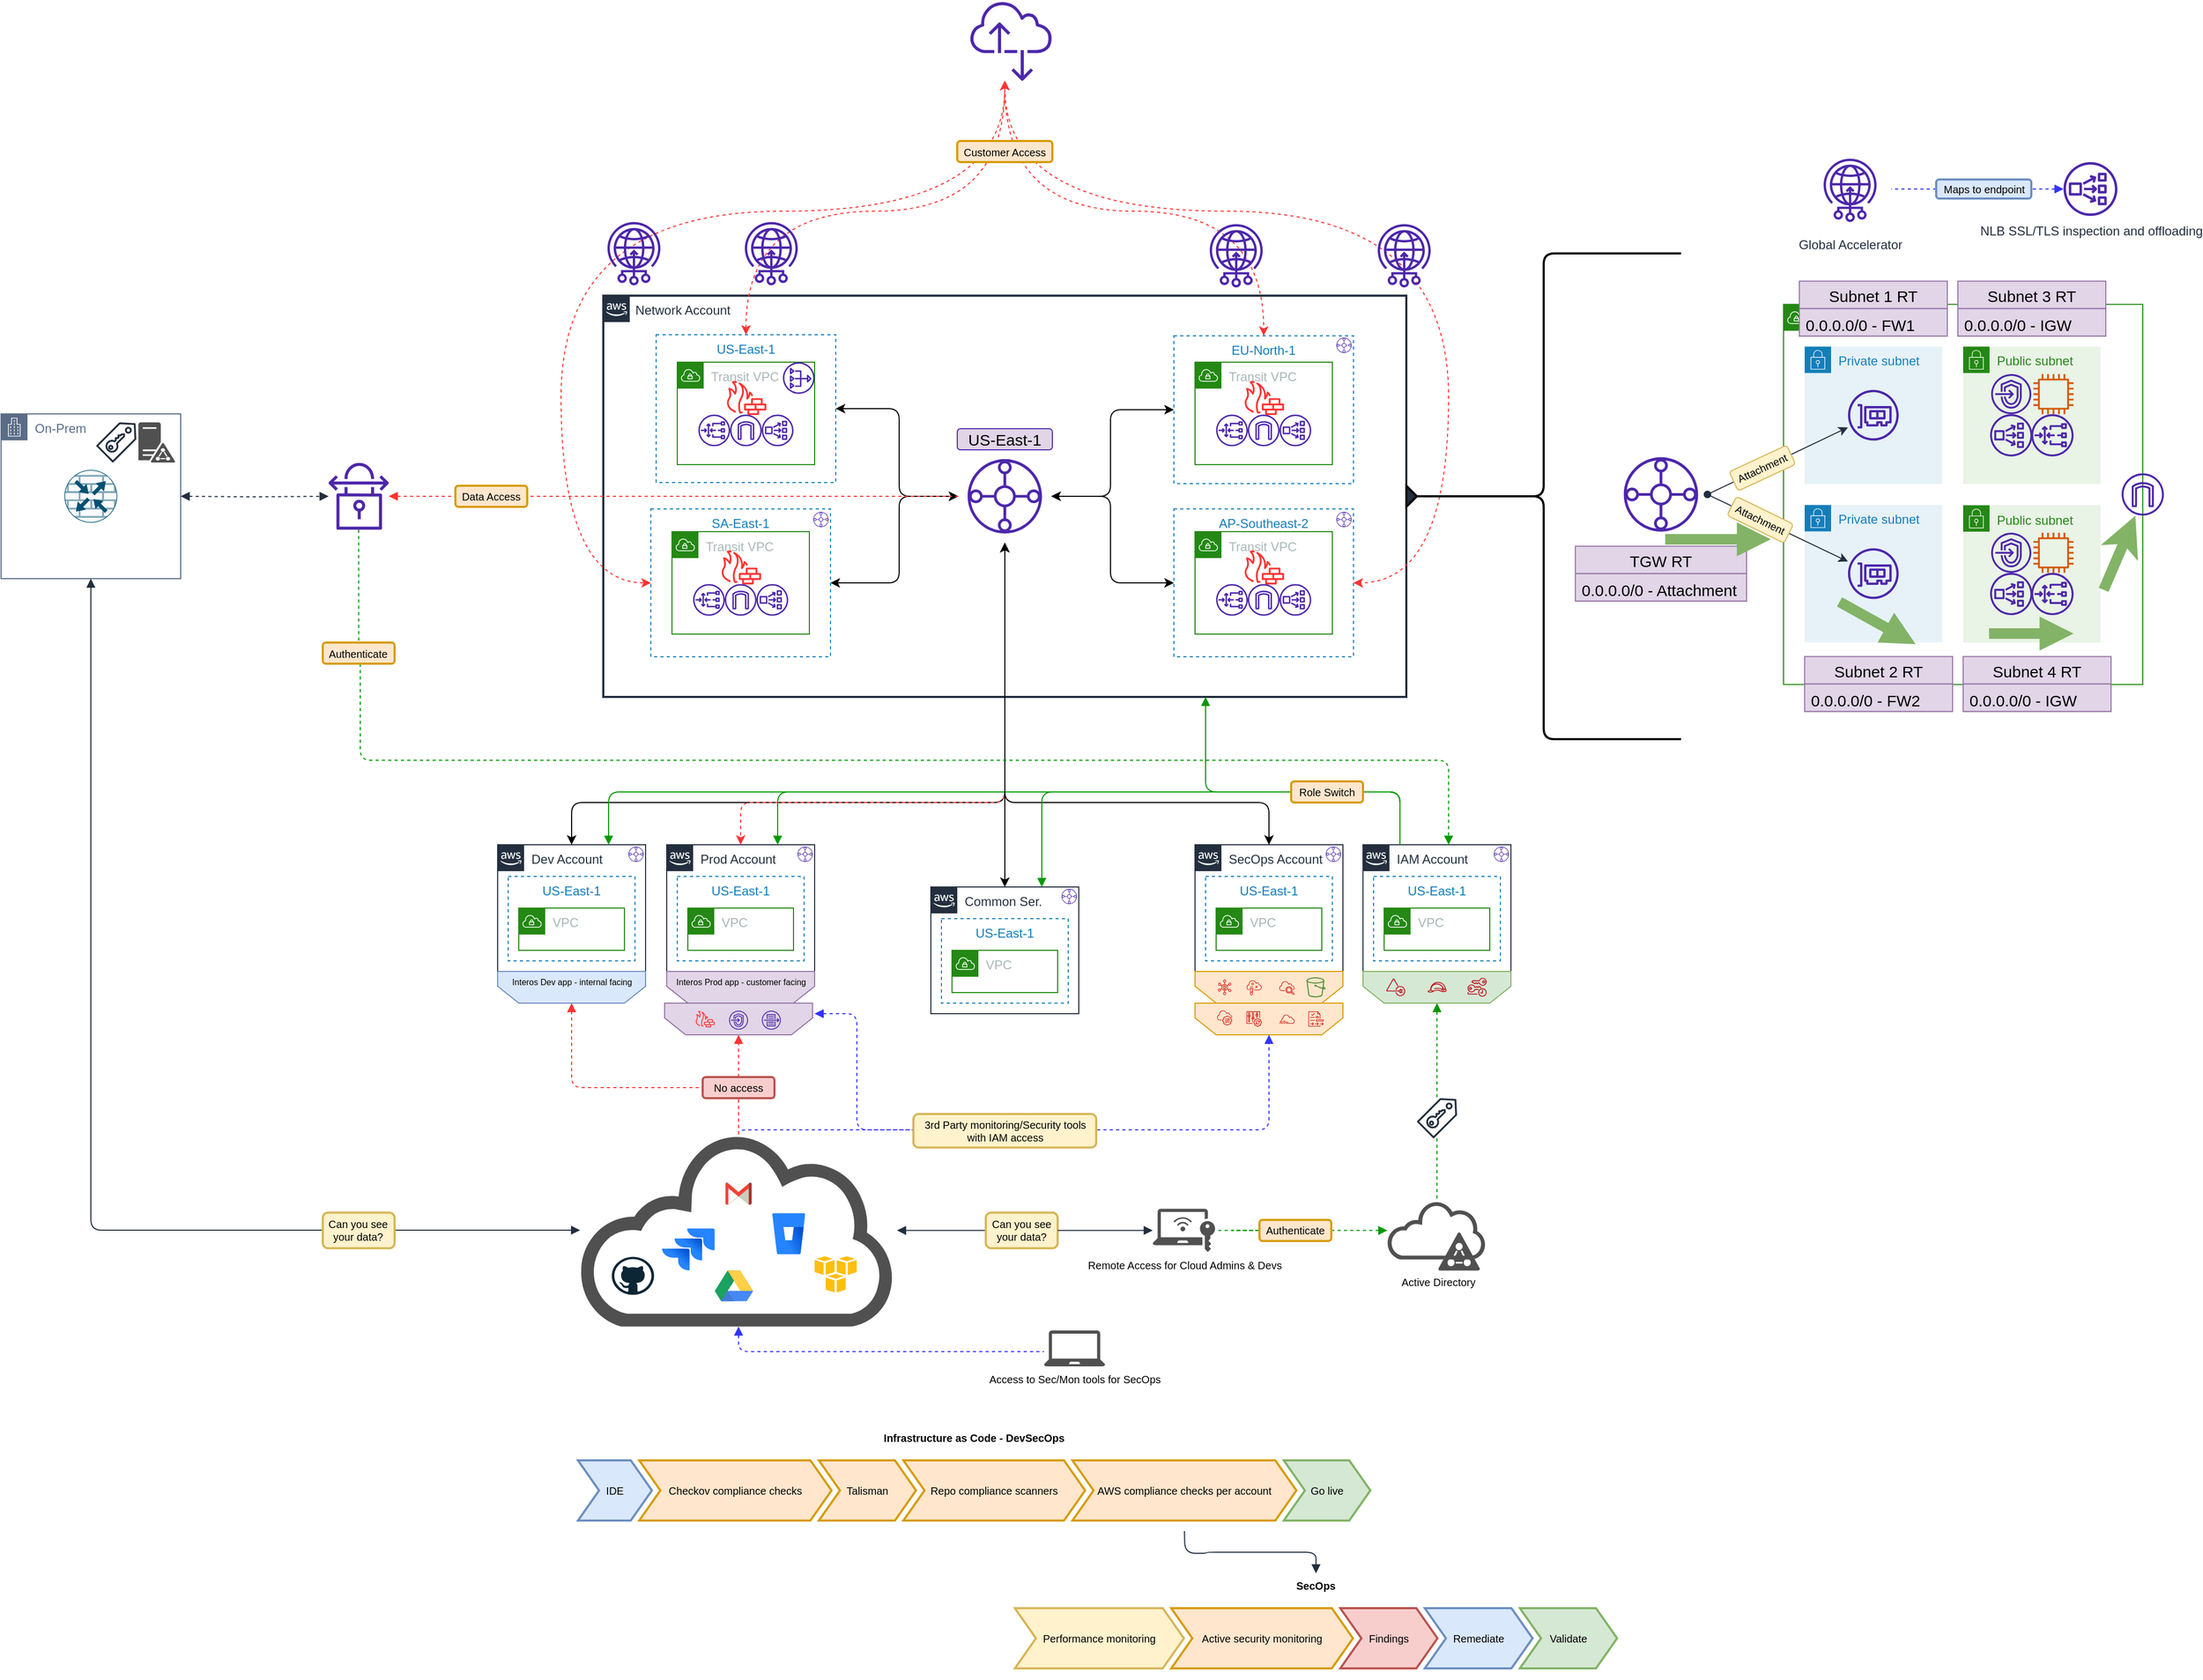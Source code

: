 <mxfile version="15.9.6" type="github">
  <diagram id="KCqNe5kbPb-Tkl5RHsjK" name="Page-1">
    <mxGraphModel dx="2301" dy="1207" grid="0" gridSize="10" guides="1" tooltips="1" connect="1" arrows="1" fold="1" page="0" pageScale="1" pageWidth="850" pageHeight="1100" math="0" shadow="0">
      <root>
        <mxCell id="0" />
        <mxCell id="1" parent="0" />
        <mxCell id="RZ0_6Ih5bEzpeEGCjAap-296" style="edgeStyle=orthogonalEdgeStyle;comic=0;orthogonalLoop=1;jettySize=auto;html=1;entryX=0.5;entryY=0;entryDx=0;entryDy=0;shadow=0;fontSize=10;fontColor=none;startArrow=none;startFill=0;endArrow=block;endFill=1;endSize=6;targetPerimeterSpacing=0;strokeColor=#FF3333;strokeWidth=1;elbow=vertical;dashed=1;" edge="1" parent="1" source="RZ0_6Ih5bEzpeEGCjAap-245" target="RZ0_6Ih5bEzpeEGCjAap-70">
          <mxGeometry relative="1" as="geometry">
            <mxPoint x="130" y="821.18" as="targetPoint" />
            <Array as="points">
              <mxPoint x="288" y="870" />
              <mxPoint x="130" y="870" />
            </Array>
          </mxGeometry>
        </mxCell>
        <mxCell id="RZ0_6Ih5bEzpeEGCjAap-298" style="edgeStyle=orthogonalEdgeStyle;comic=0;orthogonalLoop=1;jettySize=auto;html=1;entryX=0.5;entryY=0;entryDx=0;entryDy=0;shadow=0;dashed=1;fontSize=10;fontColor=none;startArrow=none;startFill=0;endArrow=block;endFill=1;endSize=6;targetPerimeterSpacing=0;strokeColor=#3333FF;strokeWidth=1;elbow=vertical;" edge="1" parent="1" source="RZ0_6Ih5bEzpeEGCjAap-245" target="RZ0_6Ih5bEzpeEGCjAap-290">
          <mxGeometry relative="1" as="geometry">
            <mxPoint x="790" y="851.18" as="targetPoint" />
            <Array as="points">
              <mxPoint x="288" y="910" />
              <mxPoint x="790" y="910" />
            </Array>
          </mxGeometry>
        </mxCell>
        <mxCell id="RZ0_6Ih5bEzpeEGCjAap-304" style="edgeStyle=orthogonalEdgeStyle;comic=0;orthogonalLoop=1;jettySize=auto;html=1;shadow=0;dashed=1;fontSize=10;fontColor=none;startArrow=block;startFill=1;endArrow=none;endFill=0;endSize=6;targetPerimeterSpacing=0;strokeColor=#3333FF;strokeWidth=1;elbow=vertical;" edge="1" parent="1" source="RZ0_6Ih5bEzpeEGCjAap-245" target="RZ0_6Ih5bEzpeEGCjAap-301">
          <mxGeometry relative="1" as="geometry">
            <Array as="points">
              <mxPoint x="288" y="1120" />
            </Array>
          </mxGeometry>
        </mxCell>
        <mxCell id="RZ0_6Ih5bEzpeEGCjAap-245" value="" style="sketch=0;pointerEvents=1;shadow=0;dashed=0;strokeColor=none;fillColor=#505050;labelPosition=center;verticalLabelPosition=bottom;outlineConnect=0;verticalAlign=top;align=center;shape=mxgraph.office.clouds.cloud;rounded=0;labelBackgroundColor=none;comic=0;fontSize=10;fontColor=none;strokeWidth=1;perimeterSpacing=0;noLabel=0;html=1;" vertex="1" parent="1">
          <mxGeometry x="138" y="914.25" width="300" height="182" as="geometry" />
        </mxCell>
        <mxCell id="RZ0_6Ih5bEzpeEGCjAap-5" value="&amp;nbsp;&amp;nbsp;&amp;nbsp;&amp;nbsp;&amp;nbsp;&amp;nbsp; Network Account" style="points=[[0,0],[0.25,0],[0.5,0],[0.75,0],[1,0],[1,0.25],[1,0.5],[1,0.75],[1,1],[0.75,1],[0.5,1],[0.25,1],[0,1],[0,0.75],[0,0.5],[0,0.25]];outlineConnect=0;gradientColor=none;html=1;whiteSpace=wrap;fontSize=12;fontStyle=0;container=1;pointerEvents=0;collapsible=0;recursiveResize=0;shape=mxgraph.aws4.group;grIcon=mxgraph.aws4.group_aws_cloud_alt;strokeColor=#232F3E;fillColor=none;verticalAlign=top;align=left;spacingLeft=5;fontColor=#232F3E;dashed=0;strokeWidth=2;comic=0;" vertex="1" parent="1">
          <mxGeometry x="160" y="120" width="760" height="380" as="geometry" />
        </mxCell>
        <mxCell id="RZ0_6Ih5bEzpeEGCjAap-2" value="US-East-1" style="fillColor=none;strokeColor=#147EBA;dashed=1;verticalAlign=top;fontStyle=0;fontColor=#147EBA;comic=0;" vertex="1" parent="RZ0_6Ih5bEzpeEGCjAap-5">
          <mxGeometry x="50" y="37" width="170" height="140" as="geometry" />
        </mxCell>
        <mxCell id="RZ0_6Ih5bEzpeEGCjAap-49" style="edgeStyle=orthogonalEdgeStyle;rounded=1;orthogonalLoop=1;jettySize=auto;html=1;entryX=1;entryY=0.5;entryDx=0;entryDy=0;startArrow=classic;startFill=1;comic=0;" edge="1" parent="RZ0_6Ih5bEzpeEGCjAap-5" source="RZ0_6Ih5bEzpeEGCjAap-4" target="RZ0_6Ih5bEzpeEGCjAap-2">
          <mxGeometry relative="1" as="geometry">
            <Array as="points">
              <mxPoint x="280" y="190" />
              <mxPoint x="280" y="107" />
            </Array>
          </mxGeometry>
        </mxCell>
        <mxCell id="RZ0_6Ih5bEzpeEGCjAap-50" style="edgeStyle=orthogonalEdgeStyle;rounded=1;orthogonalLoop=1;jettySize=auto;html=1;entryX=1;entryY=0.5;entryDx=0;entryDy=0;startArrow=classic;startFill=1;comic=0;" edge="1" parent="RZ0_6Ih5bEzpeEGCjAap-5" source="RZ0_6Ih5bEzpeEGCjAap-4" target="RZ0_6Ih5bEzpeEGCjAap-43">
          <mxGeometry relative="1" as="geometry">
            <Array as="points">
              <mxPoint x="280" y="190" />
              <mxPoint x="280" y="272" />
            </Array>
          </mxGeometry>
        </mxCell>
        <mxCell id="RZ0_6Ih5bEzpeEGCjAap-51" style="edgeStyle=orthogonalEdgeStyle;rounded=1;orthogonalLoop=1;jettySize=auto;html=1;startArrow=classic;startFill=1;comic=0;" edge="1" parent="RZ0_6Ih5bEzpeEGCjAap-5" source="RZ0_6Ih5bEzpeEGCjAap-4" target="RZ0_6Ih5bEzpeEGCjAap-29">
          <mxGeometry relative="1" as="geometry">
            <Array as="points">
              <mxPoint x="480" y="190" />
              <mxPoint x="480" y="108" />
            </Array>
          </mxGeometry>
        </mxCell>
        <mxCell id="RZ0_6Ih5bEzpeEGCjAap-52" style="edgeStyle=orthogonalEdgeStyle;rounded=1;orthogonalLoop=1;jettySize=auto;html=1;entryX=0;entryY=0.5;entryDx=0;entryDy=0;startArrow=classic;startFill=1;comic=0;" edge="1" parent="RZ0_6Ih5bEzpeEGCjAap-5" source="RZ0_6Ih5bEzpeEGCjAap-4" target="RZ0_6Ih5bEzpeEGCjAap-38">
          <mxGeometry relative="1" as="geometry">
            <Array as="points">
              <mxPoint x="480" y="190" />
              <mxPoint x="480" y="272" />
            </Array>
          </mxGeometry>
        </mxCell>
        <mxCell id="RZ0_6Ih5bEzpeEGCjAap-4" value="" style="sketch=0;points=[[0,0,0],[0.25,0,0],[0.5,0,0],[0.75,0,0],[1,0,0],[0,1,0],[0.25,1,0],[0.5,1,0],[0.75,1,0],[1,1,0],[0,0.25,0],[0,0.5,0],[0,0.75,0],[1,0.25,0],[1,0.5,0],[1,0.75,0]];outlineConnect=0;fontColor=#232F3E;strokeColor=#4D27AA;dashed=0;verticalLabelPosition=bottom;verticalAlign=top;align=center;html=1;fontSize=12;fontStyle=0;aspect=fixed;shape=mxgraph.aws4.resourceIcon;resIcon=mxgraph.aws4.transit_gateway;fillColor=none;comic=0;" vertex="1" parent="RZ0_6Ih5bEzpeEGCjAap-5">
          <mxGeometry x="336" y="146" width="88" height="88" as="geometry" />
        </mxCell>
        <mxCell id="RZ0_6Ih5bEzpeEGCjAap-43" value="SA-East-1" style="fillColor=none;strokeColor=#147EBA;dashed=1;verticalAlign=top;fontStyle=0;fontColor=#147EBA;comic=0;" vertex="1" parent="RZ0_6Ih5bEzpeEGCjAap-5">
          <mxGeometry x="45" y="202" width="170" height="140" as="geometry" />
        </mxCell>
        <mxCell id="RZ0_6Ih5bEzpeEGCjAap-29" value="EU-North-1" style="fillColor=none;strokeColor=#147EBA;dashed=1;verticalAlign=top;fontStyle=0;fontColor=#147EBA;comic=0;" vertex="1" parent="RZ0_6Ih5bEzpeEGCjAap-5">
          <mxGeometry x="540" y="38" width="170" height="140" as="geometry" />
        </mxCell>
        <mxCell id="RZ0_6Ih5bEzpeEGCjAap-38" value="AP-Southeast-2" style="fillColor=none;strokeColor=#147EBA;dashed=1;verticalAlign=top;fontStyle=0;fontColor=#147EBA;comic=0;" vertex="1" parent="RZ0_6Ih5bEzpeEGCjAap-5">
          <mxGeometry x="540" y="202" width="170" height="140" as="geometry" />
        </mxCell>
        <mxCell id="RZ0_6Ih5bEzpeEGCjAap-76" value="" style="sketch=0;points=[[0,0,0],[0.25,0,0],[0.5,0,0],[0.75,0,0],[1,0,0],[0,1,0],[0.25,1,0],[0.5,1,0],[0.75,1,0],[1,1,0],[0,0.25,0],[0,0.5,0],[0,0.75,0],[1,0.25,0],[1,0.5,0],[1,0.75,0]];outlineConnect=0;fontColor=#232F3E;strokeColor=#4D27AA;dashed=0;verticalLabelPosition=bottom;verticalAlign=top;align=center;html=1;fontSize=12;fontStyle=0;aspect=fixed;shape=mxgraph.aws4.resourceIcon;resIcon=mxgraph.aws4.transit_gateway;fillColor=none;comic=0;" vertex="1" parent="RZ0_6Ih5bEzpeEGCjAap-5">
          <mxGeometry x="197" y="203" width="18" height="18" as="geometry" />
        </mxCell>
        <mxCell id="RZ0_6Ih5bEzpeEGCjAap-75" value="" style="sketch=0;points=[[0,0,0],[0.25,0,0],[0.5,0,0],[0.75,0,0],[1,0,0],[0,1,0],[0.25,1,0],[0.5,1,0],[0.75,1,0],[1,1,0],[0,0.25,0],[0,0.5,0],[0,0.75,0],[1,0.25,0],[1,0.5,0],[1,0.75,0]];outlineConnect=0;fontColor=#232F3E;strokeColor=#4D27AA;dashed=0;verticalLabelPosition=bottom;verticalAlign=top;align=center;html=1;fontSize=12;fontStyle=0;aspect=fixed;shape=mxgraph.aws4.resourceIcon;resIcon=mxgraph.aws4.transit_gateway;fillColor=none;comic=0;" vertex="1" parent="RZ0_6Ih5bEzpeEGCjAap-5">
          <mxGeometry x="692" y="203" width="18" height="18" as="geometry" />
        </mxCell>
        <mxCell id="RZ0_6Ih5bEzpeEGCjAap-74" value="" style="sketch=0;points=[[0,0,0],[0.25,0,0],[0.5,0,0],[0.75,0,0],[1,0,0],[0,1,0],[0.25,1,0],[0.5,1,0],[0.75,1,0],[1,1,0],[0,0.25,0],[0,0.5,0],[0,0.75,0],[1,0.25,0],[1,0.5,0],[1,0.75,0]];outlineConnect=0;fontColor=#232F3E;strokeColor=#4D27AA;dashed=0;verticalLabelPosition=bottom;verticalAlign=top;align=center;html=1;fontSize=12;fontStyle=0;aspect=fixed;shape=mxgraph.aws4.resourceIcon;resIcon=mxgraph.aws4.transit_gateway;fillColor=none;comic=0;" vertex="1" parent="RZ0_6Ih5bEzpeEGCjAap-5">
          <mxGeometry x="692" y="38" width="18" height="18" as="geometry" />
        </mxCell>
        <mxCell id="RZ0_6Ih5bEzpeEGCjAap-19" value="Transit VPC" style="points=[[0,0],[0.25,0],[0.5,0],[0.75,0],[1,0],[1,0.25],[1,0.5],[1,0.75],[1,1],[0.75,1],[0.5,1],[0.25,1],[0,1],[0,0.75],[0,0.5],[0,0.25]];outlineConnect=0;gradientColor=none;html=1;whiteSpace=wrap;fontSize=12;fontStyle=0;container=1;pointerEvents=0;collapsible=0;recursiveResize=0;shape=mxgraph.aws4.group;grIcon=mxgraph.aws4.group_vpc;strokeColor=#248814;fillColor=none;verticalAlign=top;align=left;spacingLeft=30;fontColor=#AAB7B8;dashed=0;comic=0;" vertex="1" parent="RZ0_6Ih5bEzpeEGCjAap-5">
          <mxGeometry x="70" y="63" width="130" height="97" as="geometry" />
        </mxCell>
        <mxCell id="RZ0_6Ih5bEzpeEGCjAap-84" value="" style="sketch=0;outlineConnect=0;fontColor=#232F3E;gradientColor=none;fillColor=#4D27AA;strokeColor=none;dashed=0;verticalLabelPosition=bottom;verticalAlign=top;align=center;html=1;fontSize=12;fontStyle=0;aspect=fixed;pointerEvents=1;shape=mxgraph.aws4.network_load_balancer;rounded=0;comic=0;" vertex="1" parent="RZ0_6Ih5bEzpeEGCjAap-19">
          <mxGeometry x="80" y="49.58" width="30" height="30" as="geometry" />
        </mxCell>
        <mxCell id="RZ0_6Ih5bEzpeEGCjAap-85" value="" style="sketch=0;outlineConnect=0;fontColor=#232F3E;gradientColor=none;fillColor=#4D27AA;strokeColor=none;dashed=0;verticalLabelPosition=bottom;verticalAlign=top;align=center;html=1;fontSize=12;fontStyle=0;aspect=fixed;pointerEvents=1;shape=mxgraph.aws4.gateway_load_balancer;rounded=0;comic=0;" vertex="1" parent="RZ0_6Ih5bEzpeEGCjAap-19">
          <mxGeometry x="20" y="49.58" width="30" height="30" as="geometry" />
        </mxCell>
        <mxCell id="RZ0_6Ih5bEzpeEGCjAap-86" value="" style="sketch=0;outlineConnect=0;fontColor=#232F3E;gradientColor=none;fillColor=#4D27AA;strokeColor=none;dashed=0;verticalLabelPosition=bottom;verticalAlign=top;align=center;html=1;fontSize=12;fontStyle=0;aspect=fixed;pointerEvents=1;shape=mxgraph.aws4.internet_gateway;rounded=0;comic=0;" vertex="1" parent="RZ0_6Ih5bEzpeEGCjAap-19">
          <mxGeometry x="50" y="49.58" width="30" height="30" as="geometry" />
        </mxCell>
        <mxCell id="RZ0_6Ih5bEzpeEGCjAap-87" value="" style="sketch=0;outlineConnect=0;fontColor=#232F3E;gradientColor=none;fillColor=#FF3333;strokeColor=none;dashed=0;verticalLabelPosition=bottom;verticalAlign=top;align=center;html=1;fontSize=12;fontStyle=0;aspect=fixed;pointerEvents=1;shape=mxgraph.aws4.generic_firewall;rounded=0;comic=0;" vertex="1" parent="RZ0_6Ih5bEzpeEGCjAap-19">
          <mxGeometry x="46" y="17.43" width="38.5" height="32.57" as="geometry" />
        </mxCell>
        <mxCell id="RZ0_6Ih5bEzpeEGCjAap-280" value="" style="sketch=0;outlineConnect=0;fontColor=#232F3E;gradientColor=none;fillColor=#4D27AA;strokeColor=none;dashed=0;verticalLabelPosition=bottom;verticalAlign=top;align=center;html=1;fontSize=12;fontStyle=0;aspect=fixed;pointerEvents=1;shape=mxgraph.aws4.nat_gateway;rounded=0;shadow=0;labelBackgroundColor=none;comic=0;" vertex="1" parent="RZ0_6Ih5bEzpeEGCjAap-19">
          <mxGeometry x="100" width="30" height="30" as="geometry" />
        </mxCell>
        <mxCell id="RZ0_6Ih5bEzpeEGCjAap-93" value="Transit VPC" style="points=[[0,0],[0.25,0],[0.5,0],[0.75,0],[1,0],[1,0.25],[1,0.5],[1,0.75],[1,1],[0.75,1],[0.5,1],[0.25,1],[0,1],[0,0.75],[0,0.5],[0,0.25]];outlineConnect=0;gradientColor=none;html=1;whiteSpace=wrap;fontSize=12;fontStyle=0;container=1;pointerEvents=0;collapsible=0;recursiveResize=0;shape=mxgraph.aws4.group;grIcon=mxgraph.aws4.group_vpc;strokeColor=#248814;fillColor=none;verticalAlign=top;align=left;spacingLeft=30;fontColor=#AAB7B8;dashed=0;comic=0;" vertex="1" parent="RZ0_6Ih5bEzpeEGCjAap-5">
          <mxGeometry x="65" y="223.5" width="130" height="97" as="geometry" />
        </mxCell>
        <mxCell id="RZ0_6Ih5bEzpeEGCjAap-94" value="" style="sketch=0;outlineConnect=0;fontColor=#232F3E;gradientColor=none;fillColor=#4D27AA;strokeColor=none;dashed=0;verticalLabelPosition=bottom;verticalAlign=top;align=center;html=1;fontSize=12;fontStyle=0;aspect=fixed;pointerEvents=1;shape=mxgraph.aws4.network_load_balancer;rounded=0;comic=0;" vertex="1" parent="RZ0_6Ih5bEzpeEGCjAap-93">
          <mxGeometry x="80" y="49.58" width="30" height="30" as="geometry" />
        </mxCell>
        <mxCell id="RZ0_6Ih5bEzpeEGCjAap-95" value="" style="sketch=0;outlineConnect=0;fontColor=#232F3E;gradientColor=none;fillColor=#4D27AA;strokeColor=none;dashed=0;verticalLabelPosition=bottom;verticalAlign=top;align=center;html=1;fontSize=12;fontStyle=0;aspect=fixed;pointerEvents=1;shape=mxgraph.aws4.gateway_load_balancer;rounded=0;comic=0;" vertex="1" parent="RZ0_6Ih5bEzpeEGCjAap-93">
          <mxGeometry x="20" y="49.58" width="30" height="30" as="geometry" />
        </mxCell>
        <mxCell id="RZ0_6Ih5bEzpeEGCjAap-96" value="" style="sketch=0;outlineConnect=0;fontColor=#232F3E;gradientColor=none;fillColor=#4D27AA;strokeColor=none;dashed=0;verticalLabelPosition=bottom;verticalAlign=top;align=center;html=1;fontSize=12;fontStyle=0;aspect=fixed;pointerEvents=1;shape=mxgraph.aws4.internet_gateway;rounded=0;comic=0;" vertex="1" parent="RZ0_6Ih5bEzpeEGCjAap-93">
          <mxGeometry x="50" y="49.58" width="30" height="30" as="geometry" />
        </mxCell>
        <mxCell id="RZ0_6Ih5bEzpeEGCjAap-97" value="" style="sketch=0;outlineConnect=0;fontColor=#232F3E;gradientColor=none;fillColor=#FF3333;strokeColor=none;dashed=0;verticalLabelPosition=bottom;verticalAlign=top;align=center;html=1;fontSize=12;fontStyle=0;aspect=fixed;pointerEvents=1;shape=mxgraph.aws4.generic_firewall;rounded=0;comic=0;" vertex="1" parent="RZ0_6Ih5bEzpeEGCjAap-93">
          <mxGeometry x="46" y="17.43" width="38.5" height="32.57" as="geometry" />
        </mxCell>
        <mxCell id="RZ0_6Ih5bEzpeEGCjAap-98" value="Transit VPC" style="points=[[0,0],[0.25,0],[0.5,0],[0.75,0],[1,0],[1,0.25],[1,0.5],[1,0.75],[1,1],[0.75,1],[0.5,1],[0.25,1],[0,1],[0,0.75],[0,0.5],[0,0.25]];outlineConnect=0;gradientColor=none;html=1;whiteSpace=wrap;fontSize=12;fontStyle=0;container=1;pointerEvents=0;collapsible=0;recursiveResize=0;shape=mxgraph.aws4.group;grIcon=mxgraph.aws4.group_vpc;strokeColor=#248814;fillColor=none;verticalAlign=top;align=left;spacingLeft=30;fontColor=#AAB7B8;dashed=0;comic=0;" vertex="1" parent="RZ0_6Ih5bEzpeEGCjAap-5">
          <mxGeometry x="560" y="223.5" width="130" height="97" as="geometry" />
        </mxCell>
        <mxCell id="RZ0_6Ih5bEzpeEGCjAap-99" value="" style="sketch=0;outlineConnect=0;fontColor=#232F3E;gradientColor=none;fillColor=#4D27AA;strokeColor=none;dashed=0;verticalLabelPosition=bottom;verticalAlign=top;align=center;html=1;fontSize=12;fontStyle=0;aspect=fixed;pointerEvents=1;shape=mxgraph.aws4.network_load_balancer;rounded=0;comic=0;" vertex="1" parent="RZ0_6Ih5bEzpeEGCjAap-98">
          <mxGeometry x="80" y="49.58" width="30" height="30" as="geometry" />
        </mxCell>
        <mxCell id="RZ0_6Ih5bEzpeEGCjAap-100" value="" style="sketch=0;outlineConnect=0;fontColor=#232F3E;gradientColor=none;fillColor=#4D27AA;strokeColor=none;dashed=0;verticalLabelPosition=bottom;verticalAlign=top;align=center;html=1;fontSize=12;fontStyle=0;aspect=fixed;pointerEvents=1;shape=mxgraph.aws4.gateway_load_balancer;rounded=0;comic=0;" vertex="1" parent="RZ0_6Ih5bEzpeEGCjAap-98">
          <mxGeometry x="20" y="49.58" width="30" height="30" as="geometry" />
        </mxCell>
        <mxCell id="RZ0_6Ih5bEzpeEGCjAap-101" value="" style="sketch=0;outlineConnect=0;fontColor=#232F3E;gradientColor=none;fillColor=#4D27AA;strokeColor=none;dashed=0;verticalLabelPosition=bottom;verticalAlign=top;align=center;html=1;fontSize=12;fontStyle=0;aspect=fixed;pointerEvents=1;shape=mxgraph.aws4.internet_gateway;rounded=0;comic=0;" vertex="1" parent="RZ0_6Ih5bEzpeEGCjAap-98">
          <mxGeometry x="50" y="49.58" width="30" height="30" as="geometry" />
        </mxCell>
        <mxCell id="RZ0_6Ih5bEzpeEGCjAap-102" value="" style="sketch=0;outlineConnect=0;fontColor=#232F3E;gradientColor=none;fillColor=#FF3333;strokeColor=none;dashed=0;verticalLabelPosition=bottom;verticalAlign=top;align=center;html=1;fontSize=12;fontStyle=0;aspect=fixed;pointerEvents=1;shape=mxgraph.aws4.generic_firewall;rounded=0;comic=0;" vertex="1" parent="RZ0_6Ih5bEzpeEGCjAap-98">
          <mxGeometry x="46" y="17.43" width="38.5" height="32.57" as="geometry" />
        </mxCell>
        <mxCell id="RZ0_6Ih5bEzpeEGCjAap-103" value="Transit VPC" style="points=[[0,0],[0.25,0],[0.5,0],[0.75,0],[1,0],[1,0.25],[1,0.5],[1,0.75],[1,1],[0.75,1],[0.5,1],[0.25,1],[0,1],[0,0.75],[0,0.5],[0,0.25]];outlineConnect=0;gradientColor=none;html=1;whiteSpace=wrap;fontSize=12;fontStyle=0;container=1;pointerEvents=0;collapsible=0;recursiveResize=0;shape=mxgraph.aws4.group;grIcon=mxgraph.aws4.group_vpc;strokeColor=#248814;fillColor=none;verticalAlign=top;align=left;spacingLeft=30;fontColor=#AAB7B8;dashed=0;comic=0;" vertex="1" parent="RZ0_6Ih5bEzpeEGCjAap-5">
          <mxGeometry x="560" y="63" width="130" height="97" as="geometry" />
        </mxCell>
        <mxCell id="RZ0_6Ih5bEzpeEGCjAap-104" value="" style="sketch=0;outlineConnect=0;fontColor=#232F3E;gradientColor=none;fillColor=#4D27AA;strokeColor=none;dashed=0;verticalLabelPosition=bottom;verticalAlign=top;align=center;html=1;fontSize=12;fontStyle=0;aspect=fixed;pointerEvents=1;shape=mxgraph.aws4.network_load_balancer;rounded=0;comic=0;" vertex="1" parent="RZ0_6Ih5bEzpeEGCjAap-103">
          <mxGeometry x="80" y="49.58" width="30" height="30" as="geometry" />
        </mxCell>
        <mxCell id="RZ0_6Ih5bEzpeEGCjAap-105" value="" style="sketch=0;outlineConnect=0;fontColor=#232F3E;gradientColor=none;fillColor=#4D27AA;strokeColor=none;dashed=0;verticalLabelPosition=bottom;verticalAlign=top;align=center;html=1;fontSize=12;fontStyle=0;aspect=fixed;pointerEvents=1;shape=mxgraph.aws4.gateway_load_balancer;rounded=0;comic=0;" vertex="1" parent="RZ0_6Ih5bEzpeEGCjAap-103">
          <mxGeometry x="20" y="49.58" width="30" height="30" as="geometry" />
        </mxCell>
        <mxCell id="RZ0_6Ih5bEzpeEGCjAap-106" value="" style="sketch=0;outlineConnect=0;fontColor=#232F3E;gradientColor=none;fillColor=#4D27AA;strokeColor=none;dashed=0;verticalLabelPosition=bottom;verticalAlign=top;align=center;html=1;fontSize=12;fontStyle=0;aspect=fixed;pointerEvents=1;shape=mxgraph.aws4.internet_gateway;rounded=0;comic=0;" vertex="1" parent="RZ0_6Ih5bEzpeEGCjAap-103">
          <mxGeometry x="50" y="49.58" width="30" height="30" as="geometry" />
        </mxCell>
        <mxCell id="RZ0_6Ih5bEzpeEGCjAap-107" value="" style="sketch=0;outlineConnect=0;fontColor=#232F3E;gradientColor=none;fillColor=#FF3333;strokeColor=none;dashed=0;verticalLabelPosition=bottom;verticalAlign=top;align=center;html=1;fontSize=12;fontStyle=0;aspect=fixed;pointerEvents=1;shape=mxgraph.aws4.generic_firewall;rounded=0;comic=0;" vertex="1" parent="RZ0_6Ih5bEzpeEGCjAap-103">
          <mxGeometry x="46" y="17.43" width="38.5" height="32.57" as="geometry" />
        </mxCell>
        <mxCell id="RZ0_6Ih5bEzpeEGCjAap-123" value="&lt;font style=&quot;font-size: 15px&quot;&gt;&lt;span style=&quot;&quot;&gt;US-East-1&lt;/span&gt;&lt;/font&gt;" style="rounded=1;whiteSpace=wrap;html=1;labelBackgroundColor=none;fontSize=8;strokeColor=#4D27AA;fillColor=#e1d5e7;comic=0;" vertex="1" parent="RZ0_6Ih5bEzpeEGCjAap-5">
          <mxGeometry x="335" y="126" width="90" height="20" as="geometry" />
        </mxCell>
        <mxCell id="RZ0_6Ih5bEzpeEGCjAap-7" value="Prod Account" style="points=[[0,0],[0.25,0],[0.5,0],[0.75,0],[1,0],[1,0.25],[1,0.5],[1,0.75],[1,1],[0.75,1],[0.5,1],[0.25,1],[0,1],[0,0.75],[0,0.5],[0,0.25]];outlineConnect=0;gradientColor=none;html=1;whiteSpace=wrap;fontSize=12;fontStyle=0;container=1;pointerEvents=0;collapsible=0;recursiveResize=0;shape=mxgraph.aws4.group;grIcon=mxgraph.aws4.group_aws_cloud_alt;strokeColor=#232F3E;fillColor=none;verticalAlign=top;align=left;spacingLeft=30;fontColor=#232F3E;dashed=0;comic=0;" vertex="1" parent="1">
          <mxGeometry x="220" y="640" width="140" height="120" as="geometry" />
        </mxCell>
        <mxCell id="RZ0_6Ih5bEzpeEGCjAap-26" value="US-East-1" style="fillColor=none;strokeColor=#147EBA;dashed=1;verticalAlign=top;fontStyle=0;fontColor=#147EBA;comic=0;" vertex="1" parent="RZ0_6Ih5bEzpeEGCjAap-7">
          <mxGeometry x="10" y="30" width="120" height="80" as="geometry" />
        </mxCell>
        <mxCell id="RZ0_6Ih5bEzpeEGCjAap-10" value="VPC" style="points=[[0,0],[0.25,0],[0.5,0],[0.75,0],[1,0],[1,0.25],[1,0.5],[1,0.75],[1,1],[0.75,1],[0.5,1],[0.25,1],[0,1],[0,0.75],[0,0.5],[0,0.25]];outlineConnect=0;gradientColor=none;html=1;whiteSpace=wrap;fontSize=12;fontStyle=0;container=1;pointerEvents=0;collapsible=0;recursiveResize=0;shape=mxgraph.aws4.group;grIcon=mxgraph.aws4.group_vpc;strokeColor=#248814;fillColor=none;verticalAlign=top;align=left;spacingLeft=30;fontColor=#AAB7B8;dashed=0;comic=0;" vertex="1" parent="RZ0_6Ih5bEzpeEGCjAap-7">
          <mxGeometry x="20" y="60" width="100" height="40" as="geometry" />
        </mxCell>
        <mxCell id="RZ0_6Ih5bEzpeEGCjAap-78" value="" style="sketch=0;points=[[0,0,0],[0.25,0,0],[0.5,0,0],[0.75,0,0],[1,0,0],[0,1,0],[0.25,1,0],[0.5,1,0],[0.75,1,0],[1,1,0],[0,0.25,0],[0,0.5,0],[0,0.75,0],[1,0.25,0],[1,0.5,0],[1,0.75,0]];outlineConnect=0;fontColor=#232F3E;strokeColor=#4D27AA;dashed=0;verticalLabelPosition=bottom;verticalAlign=top;align=center;html=1;fontSize=12;fontStyle=0;aspect=fixed;shape=mxgraph.aws4.resourceIcon;resIcon=mxgraph.aws4.transit_gateway;fillColor=none;comic=0;" vertex="1" parent="RZ0_6Ih5bEzpeEGCjAap-7">
          <mxGeometry x="122" width="18" height="18" as="geometry" />
        </mxCell>
        <mxCell id="RZ0_6Ih5bEzpeEGCjAap-8" value="Dev Account" style="points=[[0,0],[0.25,0],[0.5,0],[0.75,0],[1,0],[1,0.25],[1,0.5],[1,0.75],[1,1],[0.75,1],[0.5,1],[0.25,1],[0,1],[0,0.75],[0,0.5],[0,0.25]];outlineConnect=0;gradientColor=none;html=1;whiteSpace=wrap;fontSize=12;fontStyle=0;container=1;pointerEvents=0;collapsible=0;recursiveResize=0;shape=mxgraph.aws4.group;grIcon=mxgraph.aws4.group_aws_cloud_alt;strokeColor=#232F3E;fillColor=none;verticalAlign=top;align=left;spacingLeft=30;fontColor=#232F3E;dashed=0;comic=0;" vertex="1" parent="1">
          <mxGeometry x="60" y="640" width="140" height="120" as="geometry" />
        </mxCell>
        <mxCell id="RZ0_6Ih5bEzpeEGCjAap-27" value="US-East-1" style="fillColor=none;strokeColor=#147EBA;dashed=1;verticalAlign=top;fontStyle=0;fontColor=#147EBA;comic=0;" vertex="1" parent="RZ0_6Ih5bEzpeEGCjAap-8">
          <mxGeometry x="10" y="30" width="120" height="80" as="geometry" />
        </mxCell>
        <mxCell id="RZ0_6Ih5bEzpeEGCjAap-9" value="VPC" style="points=[[0,0],[0.25,0],[0.5,0],[0.75,0],[1,0],[1,0.25],[1,0.5],[1,0.75],[1,1],[0.75,1],[0.5,1],[0.25,1],[0,1],[0,0.75],[0,0.5],[0,0.25]];outlineConnect=0;gradientColor=none;html=1;whiteSpace=wrap;fontSize=12;fontStyle=0;container=1;pointerEvents=0;collapsible=0;recursiveResize=0;shape=mxgraph.aws4.group;grIcon=mxgraph.aws4.group_vpc;strokeColor=#248814;fillColor=none;verticalAlign=top;align=left;spacingLeft=30;fontColor=#AAB7B8;dashed=0;comic=0;" vertex="1" parent="RZ0_6Ih5bEzpeEGCjAap-8">
          <mxGeometry x="20" y="60" width="100" height="40" as="geometry" />
        </mxCell>
        <mxCell id="RZ0_6Ih5bEzpeEGCjAap-77" value="" style="sketch=0;points=[[0,0,0],[0.25,0,0],[0.5,0,0],[0.75,0,0],[1,0,0],[0,1,0],[0.25,1,0],[0.5,1,0],[0.75,1,0],[1,1,0],[0,0.25,0],[0,0.5,0],[0,0.75,0],[1,0.25,0],[1,0.5,0],[1,0.75,0]];outlineConnect=0;fontColor=#232F3E;strokeColor=#4D27AA;dashed=0;verticalLabelPosition=bottom;verticalAlign=top;align=center;html=1;fontSize=12;fontStyle=0;aspect=fixed;shape=mxgraph.aws4.resourceIcon;resIcon=mxgraph.aws4.transit_gateway;fillColor=none;comic=0;" vertex="1" parent="RZ0_6Ih5bEzpeEGCjAap-8">
          <mxGeometry x="122" width="18" height="18" as="geometry" />
        </mxCell>
        <mxCell id="RZ0_6Ih5bEzpeEGCjAap-11" style="edgeStyle=orthogonalEdgeStyle;rounded=1;orthogonalLoop=1;jettySize=auto;html=1;startArrow=classic;startFill=1;entryX=0.5;entryY=0;entryDx=0;entryDy=0;exitX=0.5;exitY=1;exitDx=0;exitDy=0;exitPerimeter=0;comic=0;" edge="1" parent="1" source="RZ0_6Ih5bEzpeEGCjAap-4" target="RZ0_6Ih5bEzpeEGCjAap-8">
          <mxGeometry relative="1" as="geometry">
            <mxPoint x="540" y="360" as="sourcePoint" />
            <Array as="points">
              <mxPoint x="540" y="600" />
              <mxPoint x="130" y="600" />
            </Array>
          </mxGeometry>
        </mxCell>
        <mxCell id="RZ0_6Ih5bEzpeEGCjAap-12" style="edgeStyle=orthogonalEdgeStyle;rounded=1;orthogonalLoop=1;jettySize=auto;html=1;startArrow=classic;startFill=1;entryX=0.5;entryY=0;entryDx=0;entryDy=0;exitX=0.5;exitY=1;exitDx=0;exitDy=0;exitPerimeter=0;strokeColor=#FF3333;dashed=1;comic=0;" edge="1" parent="1" source="RZ0_6Ih5bEzpeEGCjAap-4" target="RZ0_6Ih5bEzpeEGCjAap-7">
          <mxGeometry relative="1" as="geometry">
            <Array as="points">
              <mxPoint x="540" y="600" />
              <mxPoint x="290" y="600" />
            </Array>
          </mxGeometry>
        </mxCell>
        <mxCell id="RZ0_6Ih5bEzpeEGCjAap-108" style="edgeStyle=orthogonalEdgeStyle;orthogonalLoop=1;jettySize=auto;html=1;fontSize=8;startArrow=classic;startFill=1;curved=1;strokeColor=#FF3333;dashed=1;comic=0;" edge="1" parent="1" source="RZ0_6Ih5bEzpeEGCjAap-13" target="RZ0_6Ih5bEzpeEGCjAap-29">
          <mxGeometry relative="1" as="geometry">
            <Array as="points">
              <mxPoint x="540" y="40" />
              <mxPoint x="785" y="40" />
            </Array>
          </mxGeometry>
        </mxCell>
        <mxCell id="RZ0_6Ih5bEzpeEGCjAap-109" style="edgeStyle=orthogonalEdgeStyle;orthogonalLoop=1;jettySize=auto;html=1;entryX=1;entryY=0.5;entryDx=0;entryDy=0;fontSize=8;startArrow=classic;startFill=1;curved=1;strokeColor=#FF3333;dashed=1;comic=0;" edge="1" parent="1" source="RZ0_6Ih5bEzpeEGCjAap-13" target="RZ0_6Ih5bEzpeEGCjAap-38">
          <mxGeometry relative="1" as="geometry">
            <Array as="points">
              <mxPoint x="540" y="40" />
              <mxPoint x="960" y="40" />
              <mxPoint x="960" y="392" />
            </Array>
          </mxGeometry>
        </mxCell>
        <mxCell id="RZ0_6Ih5bEzpeEGCjAap-110" style="edgeStyle=orthogonalEdgeStyle;orthogonalLoop=1;jettySize=auto;html=1;entryX=0;entryY=0.5;entryDx=0;entryDy=0;fontSize=8;startArrow=classic;startFill=1;curved=1;strokeColor=#FF3333;dashed=1;comic=0;" edge="1" parent="1" source="RZ0_6Ih5bEzpeEGCjAap-13" target="RZ0_6Ih5bEzpeEGCjAap-43">
          <mxGeometry relative="1" as="geometry">
            <Array as="points">
              <mxPoint x="540" y="40" />
              <mxPoint x="120" y="40" />
              <mxPoint x="120" y="392" />
            </Array>
          </mxGeometry>
        </mxCell>
        <mxCell id="RZ0_6Ih5bEzpeEGCjAap-13" value="" style="sketch=0;outlineConnect=0;fontColor=#232F3E;gradientColor=none;fillColor=#4D27AA;strokeColor=none;dashed=0;verticalLabelPosition=bottom;verticalAlign=top;align=center;html=1;fontSize=12;fontStyle=0;aspect=fixed;pointerEvents=1;shape=mxgraph.aws4.internet_alt2;comic=0;" vertex="1" parent="1">
          <mxGeometry x="507" y="-160" width="78" height="78" as="geometry" />
        </mxCell>
        <mxCell id="RZ0_6Ih5bEzpeEGCjAap-213" style="edgeStyle=orthogonalEdgeStyle;orthogonalLoop=1;jettySize=auto;html=1;entryX=0.75;entryY=1;entryDx=0;entryDy=0;fontSize=10;fontColor=none;startArrow=none;startFill=0;endArrow=block;endFill=1;endSize=6;targetPerimeterSpacing=0;strokeColor=#009900;strokeWidth=1;elbow=vertical;exitX=0.25;exitY=0;exitDx=0;exitDy=0;comic=0;" edge="1" parent="1" source="RZ0_6Ih5bEzpeEGCjAap-54" target="RZ0_6Ih5bEzpeEGCjAap-5">
          <mxGeometry relative="1" as="geometry">
            <Array as="points">
              <mxPoint x="914" y="590" />
              <mxPoint x="730" y="590" />
            </Array>
          </mxGeometry>
        </mxCell>
        <mxCell id="RZ0_6Ih5bEzpeEGCjAap-214" style="edgeStyle=orthogonalEdgeStyle;orthogonalLoop=1;jettySize=auto;html=1;entryX=0.75;entryY=0;entryDx=0;entryDy=0;fontSize=10;fontColor=none;startArrow=none;startFill=0;endArrow=block;endFill=1;endSize=6;targetPerimeterSpacing=0;strokeColor=#009900;strokeWidth=1;elbow=vertical;exitX=0.25;exitY=0;exitDx=0;exitDy=0;comic=0;" edge="1" parent="1" source="RZ0_6Ih5bEzpeEGCjAap-54" target="RZ0_6Ih5bEzpeEGCjAap-7">
          <mxGeometry relative="1" as="geometry">
            <Array as="points">
              <mxPoint x="914" y="590" />
              <mxPoint x="325" y="590" />
            </Array>
          </mxGeometry>
        </mxCell>
        <mxCell id="RZ0_6Ih5bEzpeEGCjAap-215" style="edgeStyle=orthogonalEdgeStyle;orthogonalLoop=1;jettySize=auto;html=1;entryX=0.75;entryY=0;entryDx=0;entryDy=0;fontSize=10;fontColor=none;startArrow=none;startFill=0;endArrow=block;endFill=1;endSize=6;targetPerimeterSpacing=0;strokeColor=#009900;strokeWidth=1;elbow=vertical;exitX=0.25;exitY=0;exitDx=0;exitDy=0;comic=0;" edge="1" parent="1" source="RZ0_6Ih5bEzpeEGCjAap-54" target="RZ0_6Ih5bEzpeEGCjAap-8">
          <mxGeometry relative="1" as="geometry">
            <Array as="points">
              <mxPoint x="914" y="590" />
              <mxPoint x="165" y="590" />
            </Array>
          </mxGeometry>
        </mxCell>
        <mxCell id="RZ0_6Ih5bEzpeEGCjAap-54" value="IAM Account" style="points=[[0,0],[0.25,0],[0.5,0],[0.75,0],[1,0],[1,0.25],[1,0.5],[1,0.75],[1,1],[0.75,1],[0.5,1],[0.25,1],[0,1],[0,0.75],[0,0.5],[0,0.25]];outlineConnect=0;gradientColor=none;html=1;whiteSpace=wrap;fontSize=12;fontStyle=0;container=1;pointerEvents=0;collapsible=0;recursiveResize=0;shape=mxgraph.aws4.group;grIcon=mxgraph.aws4.group_aws_cloud_alt;strokeColor=#232F3E;fillColor=none;verticalAlign=top;align=left;spacingLeft=30;fontColor=#232F3E;dashed=0;comic=0;" vertex="1" parent="1">
          <mxGeometry x="879" y="640" width="140" height="120" as="geometry" />
        </mxCell>
        <mxCell id="RZ0_6Ih5bEzpeEGCjAap-55" value="US-East-1" style="fillColor=none;strokeColor=#147EBA;dashed=1;verticalAlign=top;fontStyle=0;fontColor=#147EBA;comic=0;" vertex="1" parent="RZ0_6Ih5bEzpeEGCjAap-54">
          <mxGeometry x="10" y="30" width="120" height="80" as="geometry" />
        </mxCell>
        <mxCell id="RZ0_6Ih5bEzpeEGCjAap-56" value="VPC" style="points=[[0,0],[0.25,0],[0.5,0],[0.75,0],[1,0],[1,0.25],[1,0.5],[1,0.75],[1,1],[0.75,1],[0.5,1],[0.25,1],[0,1],[0,0.75],[0,0.5],[0,0.25]];outlineConnect=0;gradientColor=none;html=1;whiteSpace=wrap;fontSize=12;fontStyle=0;container=1;pointerEvents=0;collapsible=0;recursiveResize=0;shape=mxgraph.aws4.group;grIcon=mxgraph.aws4.group_vpc;strokeColor=#248814;fillColor=none;verticalAlign=top;align=left;spacingLeft=30;fontColor=#AAB7B8;dashed=0;comic=0;" vertex="1" parent="RZ0_6Ih5bEzpeEGCjAap-54">
          <mxGeometry x="20" y="60" width="100" height="40" as="geometry" />
        </mxCell>
        <mxCell id="RZ0_6Ih5bEzpeEGCjAap-80" value="" style="sketch=0;points=[[0,0,0],[0.25,0,0],[0.5,0,0],[0.75,0,0],[1,0,0],[0,1,0],[0.25,1,0],[0.5,1,0],[0.75,1,0],[1,1,0],[0,0.25,0],[0,0.5,0],[0,0.75,0],[1,0.25,0],[1,0.5,0],[1,0.75,0]];outlineConnect=0;fontColor=#232F3E;strokeColor=#4D27AA;dashed=0;verticalLabelPosition=bottom;verticalAlign=top;align=center;html=1;fontSize=12;fontStyle=0;aspect=fixed;shape=mxgraph.aws4.resourceIcon;resIcon=mxgraph.aws4.transit_gateway;fillColor=none;comic=0;" vertex="1" parent="RZ0_6Ih5bEzpeEGCjAap-54">
          <mxGeometry x="122" width="18" height="18" as="geometry" />
        </mxCell>
        <mxCell id="RZ0_6Ih5bEzpeEGCjAap-57" value="SecOps Account" style="points=[[0,0],[0.25,0],[0.5,0],[0.75,0],[1,0],[1,0.25],[1,0.5],[1,0.75],[1,1],[0.75,1],[0.5,1],[0.25,1],[0,1],[0,0.75],[0,0.5],[0,0.25]];outlineConnect=0;gradientColor=none;html=1;whiteSpace=wrap;fontSize=12;fontStyle=0;container=1;pointerEvents=0;collapsible=0;recursiveResize=0;shape=mxgraph.aws4.group;grIcon=mxgraph.aws4.group_aws_cloud_alt;strokeColor=#232F3E;fillColor=none;verticalAlign=top;align=left;spacingLeft=30;fontColor=#232F3E;dashed=0;comic=0;" vertex="1" parent="1">
          <mxGeometry x="720" y="640" width="140" height="120" as="geometry" />
        </mxCell>
        <mxCell id="RZ0_6Ih5bEzpeEGCjAap-58" value="US-East-1" style="fillColor=none;strokeColor=#147EBA;dashed=1;verticalAlign=top;fontStyle=0;fontColor=#147EBA;comic=0;" vertex="1" parent="RZ0_6Ih5bEzpeEGCjAap-57">
          <mxGeometry x="10" y="30" width="120" height="80" as="geometry" />
        </mxCell>
        <mxCell id="RZ0_6Ih5bEzpeEGCjAap-59" value="VPC" style="points=[[0,0],[0.25,0],[0.5,0],[0.75,0],[1,0],[1,0.25],[1,0.5],[1,0.75],[1,1],[0.75,1],[0.5,1],[0.25,1],[0,1],[0,0.75],[0,0.5],[0,0.25]];outlineConnect=0;gradientColor=none;html=1;whiteSpace=wrap;fontSize=12;fontStyle=0;container=1;pointerEvents=0;collapsible=0;recursiveResize=0;shape=mxgraph.aws4.group;grIcon=mxgraph.aws4.group_vpc;strokeColor=#248814;fillColor=none;verticalAlign=top;align=left;spacingLeft=30;fontColor=#AAB7B8;dashed=0;comic=0;" vertex="1" parent="RZ0_6Ih5bEzpeEGCjAap-57">
          <mxGeometry x="20" y="60" width="100" height="40" as="geometry" />
        </mxCell>
        <mxCell id="RZ0_6Ih5bEzpeEGCjAap-79" value="" style="sketch=0;points=[[0,0,0],[0.25,0,0],[0.5,0,0],[0.75,0,0],[1,0,0],[0,1,0],[0.25,1,0],[0.5,1,0],[0.75,1,0],[1,1,0],[0,0.25,0],[0,0.5,0],[0,0.75,0],[1,0.25,0],[1,0.5,0],[1,0.75,0]];outlineConnect=0;fontColor=#232F3E;strokeColor=#4D27AA;dashed=0;verticalLabelPosition=bottom;verticalAlign=top;align=center;html=1;fontSize=12;fontStyle=0;aspect=fixed;shape=mxgraph.aws4.resourceIcon;resIcon=mxgraph.aws4.transit_gateway;fillColor=none;comic=0;" vertex="1" parent="RZ0_6Ih5bEzpeEGCjAap-57">
          <mxGeometry x="122" width="18" height="18" as="geometry" />
        </mxCell>
        <mxCell id="RZ0_6Ih5bEzpeEGCjAap-60" style="edgeStyle=orthogonalEdgeStyle;rounded=1;orthogonalLoop=1;jettySize=auto;html=1;entryX=0.5;entryY=0;entryDx=0;entryDy=0;startArrow=classic;startFill=1;comic=0;" edge="1" parent="1" source="RZ0_6Ih5bEzpeEGCjAap-4" target="RZ0_6Ih5bEzpeEGCjAap-57">
          <mxGeometry relative="1" as="geometry">
            <Array as="points">
              <mxPoint x="540" y="600" />
              <mxPoint x="790" y="600" />
            </Array>
          </mxGeometry>
        </mxCell>
        <mxCell id="RZ0_6Ih5bEzpeEGCjAap-62" value="Common Ser." style="points=[[0,0],[0.25,0],[0.5,0],[0.75,0],[1,0],[1,0.25],[1,0.5],[1,0.75],[1,1],[0.75,1],[0.5,1],[0.25,1],[0,1],[0,0.75],[0,0.5],[0,0.25]];outlineConnect=0;gradientColor=none;html=1;whiteSpace=wrap;fontSize=12;fontStyle=0;container=1;pointerEvents=0;collapsible=0;recursiveResize=0;shape=mxgraph.aws4.group;grIcon=mxgraph.aws4.group_aws_cloud_alt;strokeColor=#232F3E;fillColor=none;verticalAlign=top;align=left;spacingLeft=30;fontColor=#232F3E;dashed=0;comic=0;" vertex="1" parent="1">
          <mxGeometry x="470" y="680" width="140" height="120" as="geometry" />
        </mxCell>
        <mxCell id="RZ0_6Ih5bEzpeEGCjAap-63" value="US-East-1" style="fillColor=none;strokeColor=#147EBA;dashed=1;verticalAlign=top;fontStyle=0;fontColor=#147EBA;comic=0;" vertex="1" parent="RZ0_6Ih5bEzpeEGCjAap-62">
          <mxGeometry x="10" y="30" width="120" height="80" as="geometry" />
        </mxCell>
        <mxCell id="RZ0_6Ih5bEzpeEGCjAap-64" value="VPC" style="points=[[0,0],[0.25,0],[0.5,0],[0.75,0],[1,0],[1,0.25],[1,0.5],[1,0.75],[1,1],[0.75,1],[0.5,1],[0.25,1],[0,1],[0,0.75],[0,0.5],[0,0.25]];outlineConnect=0;gradientColor=none;html=1;whiteSpace=wrap;fontSize=12;fontStyle=0;container=1;pointerEvents=0;collapsible=0;recursiveResize=0;shape=mxgraph.aws4.group;grIcon=mxgraph.aws4.group_vpc;strokeColor=#248814;fillColor=none;verticalAlign=top;align=left;spacingLeft=30;fontColor=#AAB7B8;dashed=0;comic=0;" vertex="1" parent="RZ0_6Ih5bEzpeEGCjAap-62">
          <mxGeometry x="20" y="60" width="100" height="40" as="geometry" />
        </mxCell>
        <mxCell id="RZ0_6Ih5bEzpeEGCjAap-72" value="" style="sketch=0;points=[[0,0,0],[0.25,0,0],[0.5,0,0],[0.75,0,0],[1,0,0],[0,1,0],[0.25,1,0],[0.5,1,0],[0.75,1,0],[1,1,0],[0,0.25,0],[0,0.5,0],[0,0.75,0],[1,0.25,0],[1,0.5,0],[1,0.75,0]];outlineConnect=0;fontColor=#232F3E;strokeColor=#4D27AA;dashed=0;verticalLabelPosition=bottom;verticalAlign=top;align=center;html=1;fontSize=12;fontStyle=0;aspect=fixed;shape=mxgraph.aws4.resourceIcon;resIcon=mxgraph.aws4.transit_gateway;fillColor=none;comic=0;" vertex="1" parent="RZ0_6Ih5bEzpeEGCjAap-62">
          <mxGeometry x="122" width="18" height="18" as="geometry" />
        </mxCell>
        <mxCell id="RZ0_6Ih5bEzpeEGCjAap-65" style="edgeStyle=orthogonalEdgeStyle;rounded=1;orthogonalLoop=1;jettySize=auto;html=1;startArrow=classic;startFill=1;comic=0;" edge="1" parent="1" source="RZ0_6Ih5bEzpeEGCjAap-4" target="RZ0_6Ih5bEzpeEGCjAap-62">
          <mxGeometry relative="1" as="geometry" />
        </mxCell>
        <mxCell id="RZ0_6Ih5bEzpeEGCjAap-68" value="" style="group;comic=0;" vertex="1" connectable="0" parent="1">
          <mxGeometry x="220" y="760" width="140" height="30" as="geometry" />
        </mxCell>
        <mxCell id="RZ0_6Ih5bEzpeEGCjAap-66" value="" style="shape=loopLimit;whiteSpace=wrap;html=1;strokeColor=#9673a6;fillColor=#e1d5e7;rotation=-180;rounded=0;comic=0;" vertex="1" parent="RZ0_6Ih5bEzpeEGCjAap-68">
          <mxGeometry width="140" height="30" as="geometry" />
        </mxCell>
        <mxCell id="RZ0_6Ih5bEzpeEGCjAap-67" value="Interos Prod app - customer facing" style="text;html=1;align=center;verticalAlign=middle;resizable=0;points=[];autosize=1;strokeColor=none;fillColor=none;fontSize=8;comic=0;" vertex="1" parent="RZ0_6Ih5bEzpeEGCjAap-68">
          <mxGeometry width="140" height="20" as="geometry" />
        </mxCell>
        <mxCell id="RZ0_6Ih5bEzpeEGCjAap-70" value="" style="shape=loopLimit;whiteSpace=wrap;html=1;strokeColor=#6c8ebf;fillColor=#dae8fc;rotation=-180;rounded=0;comic=0;" vertex="1" parent="1">
          <mxGeometry x="60" y="760" width="140" height="30" as="geometry" />
        </mxCell>
        <mxCell id="RZ0_6Ih5bEzpeEGCjAap-71" value="Interos Dev app - internal facing" style="text;html=1;align=center;verticalAlign=middle;resizable=0;points=[];autosize=1;strokeColor=none;fillColor=none;fontSize=8;comic=0;" vertex="1" parent="1">
          <mxGeometry x="65" y="760" width="130" height="20" as="geometry" />
        </mxCell>
        <mxCell id="RZ0_6Ih5bEzpeEGCjAap-83" value="" style="sketch=0;points=[[0,0,0],[0.25,0,0],[0.5,0,0],[0.75,0,0],[1,0,0],[0,1,0],[0.25,1,0],[0.5,1,0],[0.75,1,0],[1,1,0],[0,0.25,0],[0,0.5,0],[0,0.75,0],[1,0.25,0],[1,0.5,0],[1,0.75,0]];outlineConnect=0;fontColor=#232F3E;gradientColor=none;gradientDirection=north;fillColor=none;strokeColor=#4D27AA;dashed=0;verticalLabelPosition=bottom;verticalAlign=top;align=center;html=1;fontSize=12;fontStyle=0;aspect=fixed;shape=mxgraph.aws4.resourceIcon;resIcon=mxgraph.aws4.global_accelerator;rounded=0;comic=0;" vertex="1" parent="1">
          <mxGeometry x="879" y="42" width="78" height="78" as="geometry" />
        </mxCell>
        <mxCell id="RZ0_6Ih5bEzpeEGCjAap-88" style="edgeStyle=orthogonalEdgeStyle;orthogonalLoop=1;jettySize=auto;html=1;fontSize=8;startArrow=classic;startFill=1;curved=1;strokeColor=#FF3333;dashed=1;comic=0;" edge="1" parent="1" source="RZ0_6Ih5bEzpeEGCjAap-2" target="RZ0_6Ih5bEzpeEGCjAap-13">
          <mxGeometry relative="1" as="geometry">
            <Array as="points">
              <mxPoint x="295" y="40" />
              <mxPoint x="540" y="40" />
            </Array>
          </mxGeometry>
        </mxCell>
        <mxCell id="RZ0_6Ih5bEzpeEGCjAap-212" style="edgeStyle=orthogonalEdgeStyle;orthogonalLoop=1;jettySize=auto;html=1;dashed=1;fontSize=10;fontColor=none;startArrow=none;startFill=0;endArrow=block;endFill=1;endSize=6;strokeColor=#009900;strokeWidth=1;elbow=vertical;targetPerimeterSpacing=0;comic=0;" edge="1" parent="1" source="RZ0_6Ih5bEzpeEGCjAap-217">
          <mxGeometry relative="1" as="geometry">
            <mxPoint x="960" y="640" as="targetPoint" />
            <Array as="points">
              <mxPoint x="-70" y="560" />
              <mxPoint x="960" y="560" />
            </Array>
          </mxGeometry>
        </mxCell>
        <mxCell id="RZ0_6Ih5bEzpeEGCjAap-258" style="edgeStyle=orthogonalEdgeStyle;orthogonalLoop=1;jettySize=auto;html=1;fontSize=10;fontColor=none;startArrow=block;startFill=1;endArrow=block;endFill=1;endSize=6;targetPerimeterSpacing=0;strokeColor=#232F3E;strokeWidth=1;elbow=vertical;comic=0;" edge="1" parent="1" source="RZ0_6Ih5bEzpeEGCjAap-112" target="RZ0_6Ih5bEzpeEGCjAap-245">
          <mxGeometry relative="1" as="geometry">
            <Array as="points">
              <mxPoint x="-325" y="1005" />
            </Array>
          </mxGeometry>
        </mxCell>
        <mxCell id="RZ0_6Ih5bEzpeEGCjAap-112" value="On-Prem" style="points=[[0,0],[0.25,0],[0.5,0],[0.75,0],[1,0],[1,0.25],[1,0.5],[1,0.75],[1,1],[0.75,1],[0.5,1],[0.25,1],[0,1],[0,0.75],[0,0.5],[0,0.25]];outlineConnect=0;gradientColor=none;html=1;whiteSpace=wrap;fontSize=12;fontStyle=0;container=1;pointerEvents=0;collapsible=0;recursiveResize=0;shape=mxgraph.aws4.group;grIcon=mxgraph.aws4.group_corporate_data_center;strokeColor=#5A6C86;fillColor=none;verticalAlign=top;align=left;spacingLeft=30;fontColor=#5A6C86;dashed=0;rounded=0;comic=0;" vertex="1" parent="1">
          <mxGeometry x="-410" y="232" width="170" height="156" as="geometry" />
        </mxCell>
        <mxCell id="RZ0_6Ih5bEzpeEGCjAap-114" value="" style="sketch=0;points=[[0.5,0,0],[1,0.5,0],[0.5,1,0],[0,0.5,0],[0.145,0.145,0],[0.856,0.145,0],[0.855,0.856,0],[0.145,0.855,0]];verticalLabelPosition=bottom;html=1;verticalAlign=top;aspect=fixed;align=center;pointerEvents=1;shape=mxgraph.cisco19.rect;prIcon=router_with_firewall;fillColor=#FAFAFA;strokeColor=#005073;rounded=0;fontSize=8;comic=0;" vertex="1" parent="RZ0_6Ih5bEzpeEGCjAap-112">
          <mxGeometry x="60" y="53" width="50" height="50" as="geometry" />
        </mxCell>
        <mxCell id="RZ0_6Ih5bEzpeEGCjAap-187" value="" style="sketch=0;pointerEvents=1;shadow=0;dashed=0;html=1;strokeColor=none;fillColor=#505050;labelPosition=center;verticalLabelPosition=bottom;verticalAlign=top;outlineConnect=0;align=center;shape=mxgraph.office.servers.active_directory_federation_services_server;rounded=0;labelBackgroundColor=none;fontSize=10;fontColor=none;comic=0;" vertex="1" parent="RZ0_6Ih5bEzpeEGCjAap-112">
          <mxGeometry x="130" y="8" width="35" height="38" as="geometry" />
        </mxCell>
        <mxCell id="RZ0_6Ih5bEzpeEGCjAap-202" value="" style="sketch=0;outlineConnect=0;fontColor=#232F3E;gradientColor=none;fillColor=#232F3D;strokeColor=none;dashed=0;verticalLabelPosition=bottom;verticalAlign=top;align=center;html=1;fontSize=12;fontStyle=0;aspect=fixed;pointerEvents=1;shape=mxgraph.aws4.saml_token;rounded=0;labelBackgroundColor=none;comic=0;" vertex="1" parent="RZ0_6Ih5bEzpeEGCjAap-112">
          <mxGeometry x="90" y="8" width="38" height="38" as="geometry" />
        </mxCell>
        <mxCell id="RZ0_6Ih5bEzpeEGCjAap-115" style="edgeStyle=orthogonalEdgeStyle;orthogonalLoop=1;jettySize=auto;html=1;entryX=0;entryY=0.5;entryDx=0;entryDy=0;dashed=1;fontSize=8;startArrow=block;startFill=1;strokeColor=#FF3333;entryPerimeter=0;rounded=1;endArrow=none;endFill=0;comic=0;" edge="1" parent="1" source="RZ0_6Ih5bEzpeEGCjAap-82" target="RZ0_6Ih5bEzpeEGCjAap-4">
          <mxGeometry relative="1" as="geometry">
            <Array as="points">
              <mxPoint x="-60" y="310" />
              <mxPoint x="-60" y="310" />
            </Array>
          </mxGeometry>
        </mxCell>
        <mxCell id="RZ0_6Ih5bEzpeEGCjAap-82" value="" style="sketch=0;outlineConnect=0;fontColor=#232F3E;gradientColor=none;fillColor=#4D27AA;strokeColor=none;dashed=0;verticalLabelPosition=bottom;verticalAlign=top;align=center;html=1;fontSize=12;fontStyle=0;aspect=fixed;pointerEvents=1;shape=mxgraph.aws4.vpn_connection;rounded=0;comic=0;" vertex="1" parent="1">
          <mxGeometry x="-100" y="278.29" width="56.92" height="63.43" as="geometry" />
        </mxCell>
        <mxCell id="RZ0_6Ih5bEzpeEGCjAap-117" value="" style="edgeStyle=orthogonalEdgeStyle;orthogonalLoop=1;jettySize=auto;html=1;entryX=0;entryY=0.5;entryDx=0;entryDy=0;dashed=1;fontSize=8;startArrow=block;startFill=1;strokeColor=#232F3E;entryPerimeter=0;rounded=1;endArrow=block;endFill=1;comic=0;" edge="1" parent="1" target="RZ0_6Ih5bEzpeEGCjAap-82">
          <mxGeometry relative="1" as="geometry">
            <mxPoint x="-240" y="310" as="sourcePoint" />
            <mxPoint x="496" y="310.0" as="targetPoint" />
            <Array as="points" />
          </mxGeometry>
        </mxCell>
        <mxCell id="RZ0_6Ih5bEzpeEGCjAap-118" value="" style="sketch=0;points=[[0,0,0],[0.25,0,0],[0.5,0,0],[0.75,0,0],[1,0,0],[0,1,0],[0.25,1,0],[0.5,1,0],[0.75,1,0],[1,1,0],[0,0.25,0],[0,0.5,0],[0,0.75,0],[1,0.25,0],[1,0.5,0],[1,0.75,0]];outlineConnect=0;fontColor=#232F3E;gradientColor=none;gradientDirection=north;fillColor=none;strokeColor=#4D27AA;dashed=0;verticalLabelPosition=bottom;verticalAlign=top;align=center;html=1;fontSize=12;fontStyle=0;aspect=fixed;shape=mxgraph.aws4.resourceIcon;resIcon=mxgraph.aws4.global_accelerator;rounded=0;comic=0;" vertex="1" parent="1">
          <mxGeometry x="280" y="40" width="78" height="78" as="geometry" />
        </mxCell>
        <mxCell id="RZ0_6Ih5bEzpeEGCjAap-119" value="" style="sketch=0;points=[[0,0,0],[0.25,0,0],[0.5,0,0],[0.75,0,0],[1,0,0],[0,1,0],[0.25,1,0],[0.5,1,0],[0.75,1,0],[1,1,0],[0,0.25,0],[0,0.5,0],[0,0.75,0],[1,0.25,0],[1,0.5,0],[1,0.75,0]];outlineConnect=0;fontColor=#232F3E;gradientColor=none;gradientDirection=north;fillColor=none;strokeColor=#4D27AA;dashed=0;verticalLabelPosition=bottom;verticalAlign=top;align=center;html=1;fontSize=12;fontStyle=0;aspect=fixed;shape=mxgraph.aws4.resourceIcon;resIcon=mxgraph.aws4.global_accelerator;rounded=0;comic=0;" vertex="1" parent="1">
          <mxGeometry x="150" y="40" width="78" height="78" as="geometry" />
        </mxCell>
        <mxCell id="RZ0_6Ih5bEzpeEGCjAap-121" value="" style="sketch=0;points=[[0,0,0],[0.25,0,0],[0.5,0,0],[0.75,0,0],[1,0,0],[0,1,0],[0.25,1,0],[0.5,1,0],[0.75,1,0],[1,1,0],[0,0.25,0],[0,0.5,0],[0,0.75,0],[1,0.25,0],[1,0.5,0],[1,0.75,0]];outlineConnect=0;fontColor=#232F3E;gradientColor=none;gradientDirection=north;fillColor=none;strokeColor=#4D27AA;dashed=0;verticalLabelPosition=bottom;verticalAlign=top;align=center;html=1;fontSize=12;fontStyle=0;aspect=fixed;shape=mxgraph.aws4.resourceIcon;resIcon=mxgraph.aws4.global_accelerator;rounded=0;comic=0;" vertex="1" parent="1">
          <mxGeometry x="720" y="42" width="78" height="78" as="geometry" />
        </mxCell>
        <mxCell id="RZ0_6Ih5bEzpeEGCjAap-125" value="Private subnet" style="points=[[0,0],[0.25,0],[0.5,0],[0.75,0],[1,0],[1,0.25],[1,0.5],[1,0.75],[1,1],[0.75,1],[0.5,1],[0.25,1],[0,1],[0,0.75],[0,0.5],[0,0.25]];outlineConnect=0;gradientColor=none;html=1;whiteSpace=wrap;fontSize=12;fontStyle=0;container=1;pointerEvents=0;collapsible=0;recursiveResize=0;shape=mxgraph.aws4.group;grIcon=mxgraph.aws4.group_security_group;grStroke=0;strokeColor=#147EBA;fillColor=#E6F2F8;verticalAlign=top;align=left;spacingLeft=30;fontColor=#147EBA;dashed=0;rounded=0;labelBackgroundColor=none;comic=0;" vertex="1" parent="1">
          <mxGeometry x="1297" y="168.25" width="130" height="130" as="geometry" />
        </mxCell>
        <mxCell id="RZ0_6Ih5bEzpeEGCjAap-130" value="" style="sketch=0;outlineConnect=0;fontColor=#232F3E;gradientColor=none;fillColor=#4D27AA;strokeColor=none;dashed=0;verticalLabelPosition=bottom;verticalAlign=top;align=center;html=1;fontSize=12;fontStyle=0;aspect=fixed;pointerEvents=1;shape=mxgraph.aws4.elastic_network_interface;rounded=0;labelBackgroundColor=none;comic=0;" vertex="1" parent="RZ0_6Ih5bEzpeEGCjAap-125">
          <mxGeometry x="41" y="41" width="48" height="48" as="geometry" />
        </mxCell>
        <mxCell id="RZ0_6Ih5bEzpeEGCjAap-126" value="Private subnet" style="points=[[0,0],[0.25,0],[0.5,0],[0.75,0],[1,0],[1,0.25],[1,0.5],[1,0.75],[1,1],[0.75,1],[0.5,1],[0.25,1],[0,1],[0,0.75],[0,0.5],[0,0.25]];outlineConnect=0;gradientColor=none;html=1;whiteSpace=wrap;fontSize=12;fontStyle=0;container=1;pointerEvents=0;collapsible=0;recursiveResize=0;shape=mxgraph.aws4.group;grIcon=mxgraph.aws4.group_security_group;grStroke=0;strokeColor=#147EBA;fillColor=#E6F2F8;verticalAlign=top;align=left;spacingLeft=30;fontColor=#147EBA;dashed=0;rounded=0;labelBackgroundColor=none;comic=0;" vertex="1" parent="1">
          <mxGeometry x="1297" y="318.25" width="130" height="130" as="geometry" />
        </mxCell>
        <mxCell id="RZ0_6Ih5bEzpeEGCjAap-129" value="" style="sketch=0;outlineConnect=0;fontColor=#232F3E;gradientColor=none;fillColor=#4D27AA;strokeColor=none;dashed=0;verticalLabelPosition=bottom;verticalAlign=top;align=center;html=1;fontSize=12;fontStyle=0;aspect=fixed;pointerEvents=1;shape=mxgraph.aws4.elastic_network_interface;rounded=0;labelBackgroundColor=none;comic=0;" vertex="1" parent="RZ0_6Ih5bEzpeEGCjAap-126">
          <mxGeometry x="41" y="41" width="48" height="48" as="geometry" />
        </mxCell>
        <mxCell id="RZ0_6Ih5bEzpeEGCjAap-127" value="Public subnet" style="points=[[0,0],[0.25,0],[0.5,0],[0.75,0],[1,0],[1,0.25],[1,0.5],[1,0.75],[1,1],[0.75,1],[0.5,1],[0.25,1],[0,1],[0,0.75],[0,0.5],[0,0.25]];outlineConnect=0;gradientColor=none;html=1;whiteSpace=wrap;fontSize=12;fontStyle=0;container=1;pointerEvents=0;collapsible=0;recursiveResize=0;shape=mxgraph.aws4.group;grIcon=mxgraph.aws4.group_security_group;grStroke=0;strokeColor=#248814;fillColor=#E9F3E6;verticalAlign=top;align=left;spacingLeft=30;fontColor=#248814;dashed=0;rounded=0;labelBackgroundColor=none;comic=0;" vertex="1" parent="1">
          <mxGeometry x="1447" y="168.25" width="130" height="130" as="geometry" />
        </mxCell>
        <mxCell id="RZ0_6Ih5bEzpeEGCjAap-128" value="Public subnet" style="points=[[0,0],[0.25,0],[0.5,0],[0.75,0],[1,0],[1,0.25],[1,0.5],[1,0.75],[1,1],[0.75,1],[0.5,1],[0.25,1],[0,1],[0,0.75],[0,0.5],[0,0.25]];outlineConnect=0;gradientColor=none;html=1;whiteSpace=wrap;fontSize=12;fontStyle=0;container=1;pointerEvents=0;collapsible=0;recursiveResize=0;shape=mxgraph.aws4.group;grIcon=mxgraph.aws4.group_security_group;grStroke=0;strokeColor=#248814;fillColor=#E9F3E6;verticalAlign=top;align=left;spacingLeft=30;fontColor=#248814;dashed=0;rounded=0;labelBackgroundColor=none;comic=0;" vertex="1" parent="1">
          <mxGeometry x="1447" y="318.54" width="130" height="130" as="geometry" />
        </mxCell>
        <mxCell id="RZ0_6Ih5bEzpeEGCjAap-135" value="VPC" style="points=[[0,0],[0.25,0],[0.5,0],[0.75,0],[1,0],[1,0.25],[1,0.5],[1,0.75],[1,1],[0.75,1],[0.5,1],[0.25,1],[0,1],[0,0.75],[0,0.5],[0,0.25]];outlineConnect=0;gradientColor=none;html=1;whiteSpace=wrap;fontSize=12;fontStyle=0;container=1;pointerEvents=0;collapsible=0;recursiveResize=0;shape=mxgraph.aws4.group;grIcon=mxgraph.aws4.group_vpc;strokeColor=#248814;fillColor=none;verticalAlign=top;align=left;spacingLeft=30;fontColor=#AAB7B8;dashed=0;rounded=0;labelBackgroundColor=none;comic=0;" vertex="1" parent="1">
          <mxGeometry x="1277" y="128.25" width="340" height="360" as="geometry" />
        </mxCell>
        <mxCell id="RZ0_6Ih5bEzpeEGCjAap-160" value="" style="sketch=0;outlineConnect=0;fontColor=#232F3E;gradientColor=none;fillColor=#D45B07;strokeColor=none;dashed=0;verticalLabelPosition=bottom;verticalAlign=top;align=center;html=1;fontSize=12;fontStyle=0;aspect=fixed;pointerEvents=1;shape=mxgraph.aws4.instance2;rounded=0;labelBackgroundColor=none;comic=0;" vertex="1" parent="RZ0_6Ih5bEzpeEGCjAap-135">
          <mxGeometry x="236.5" y="216.29" width="38" height="38" as="geometry" />
        </mxCell>
        <mxCell id="RZ0_6Ih5bEzpeEGCjAap-161" value="" style="sketch=0;outlineConnect=0;fontColor=#232F3E;gradientColor=none;fillColor=#4D27AA;strokeColor=none;dashed=0;verticalLabelPosition=bottom;verticalAlign=top;align=center;html=1;fontSize=12;fontStyle=0;aspect=fixed;pointerEvents=1;shape=mxgraph.aws4.endpoints;rounded=0;labelBackgroundColor=none;comic=0;" vertex="1" parent="RZ0_6Ih5bEzpeEGCjAap-135">
          <mxGeometry x="196.5" y="216.29" width="38" height="38" as="geometry" />
        </mxCell>
        <mxCell id="RZ0_6Ih5bEzpeEGCjAap-162" value="" style="sketch=0;outlineConnect=0;fontColor=#232F3E;gradientColor=none;fillColor=#4D27AA;strokeColor=none;dashed=0;verticalLabelPosition=bottom;verticalAlign=top;align=center;html=1;fontSize=12;fontStyle=0;aspect=fixed;pointerEvents=1;shape=mxgraph.aws4.gateway_load_balancer;rounded=0;comic=0;" vertex="1" parent="RZ0_6Ih5bEzpeEGCjAap-135">
          <mxGeometry x="234.5" y="254.29" width="40" height="40" as="geometry" />
        </mxCell>
        <mxCell id="RZ0_6Ih5bEzpeEGCjAap-163" value="" style="sketch=0;outlineConnect=0;fontColor=#232F3E;gradientColor=none;fillColor=#4D27AA;strokeColor=none;dashed=0;verticalLabelPosition=bottom;verticalAlign=top;align=center;html=1;fontSize=12;fontStyle=0;aspect=fixed;pointerEvents=1;shape=mxgraph.aws4.network_load_balancer;rounded=0;comic=0;" vertex="1" parent="RZ0_6Ih5bEzpeEGCjAap-135">
          <mxGeometry x="195.5" y="254.29" width="40" height="40" as="geometry" />
        </mxCell>
        <mxCell id="RZ0_6Ih5bEzpeEGCjAap-133" value="" style="sketch=0;outlineConnect=0;fontColor=#232F3E;gradientColor=none;fillColor=#D45B07;strokeColor=none;dashed=0;verticalLabelPosition=bottom;verticalAlign=top;align=center;html=1;fontSize=12;fontStyle=0;aspect=fixed;pointerEvents=1;shape=mxgraph.aws4.instance2;rounded=0;labelBackgroundColor=none;comic=0;" vertex="1" parent="RZ0_6Ih5bEzpeEGCjAap-135">
          <mxGeometry x="236.5" y="66" width="38" height="38" as="geometry" />
        </mxCell>
        <mxCell id="RZ0_6Ih5bEzpeEGCjAap-131" value="" style="sketch=0;outlineConnect=0;fontColor=#232F3E;gradientColor=none;fillColor=#4D27AA;strokeColor=none;dashed=0;verticalLabelPosition=bottom;verticalAlign=top;align=center;html=1;fontSize=12;fontStyle=0;aspect=fixed;pointerEvents=1;shape=mxgraph.aws4.endpoints;rounded=0;labelBackgroundColor=none;comic=0;" vertex="1" parent="RZ0_6Ih5bEzpeEGCjAap-135">
          <mxGeometry x="196.5" y="66" width="38" height="38" as="geometry" />
        </mxCell>
        <mxCell id="RZ0_6Ih5bEzpeEGCjAap-159" value="" style="sketch=0;outlineConnect=0;fontColor=#232F3E;gradientColor=none;fillColor=#4D27AA;strokeColor=none;dashed=0;verticalLabelPosition=bottom;verticalAlign=top;align=center;html=1;fontSize=12;fontStyle=0;aspect=fixed;pointerEvents=1;shape=mxgraph.aws4.gateway_load_balancer;rounded=0;comic=0;" vertex="1" parent="RZ0_6Ih5bEzpeEGCjAap-135">
          <mxGeometry x="234.5" y="104" width="40" height="40" as="geometry" />
        </mxCell>
        <mxCell id="RZ0_6Ih5bEzpeEGCjAap-158" value="" style="sketch=0;outlineConnect=0;fontColor=#232F3E;gradientColor=none;fillColor=#4D27AA;strokeColor=none;dashed=0;verticalLabelPosition=bottom;verticalAlign=top;align=center;html=1;fontSize=12;fontStyle=0;aspect=fixed;pointerEvents=1;shape=mxgraph.aws4.network_load_balancer;rounded=0;comic=0;" vertex="1" parent="RZ0_6Ih5bEzpeEGCjAap-135">
          <mxGeometry x="195.5" y="104" width="40" height="40" as="geometry" />
        </mxCell>
        <mxCell id="RZ0_6Ih5bEzpeEGCjAap-174" value="" style="endArrow=none;html=1;fontSize=10;fontColor=none;endSize=6;strokeColor=#82b366;strokeWidth=10;elbow=vertical;fillColor=#d5e8d4;endFill=0;startArrow=block;startFill=1;sourcePerimeterSpacing=0;comic=0;" edge="1" parent="RZ0_6Ih5bEzpeEGCjAap-135">
          <mxGeometry width="50" height="50" relative="1" as="geometry">
            <mxPoint x="125" y="321.75" as="sourcePoint" />
            <mxPoint x="53" y="281.75" as="targetPoint" />
          </mxGeometry>
        </mxCell>
        <mxCell id="RZ0_6Ih5bEzpeEGCjAap-173" value="" style="html=1;endArrow=block;elbow=vertical;startArrow=none;endFill=1;strokeColor=#82b366;rounded=0;fontSize=10;fontColor=none;endSize=6;targetPerimeterSpacing=0;strokeWidth=10;fillColor=#d5e8d4;comic=0;" edge="1" parent="RZ0_6Ih5bEzpeEGCjAap-135">
          <mxGeometry width="100" relative="1" as="geometry">
            <mxPoint x="194.5" y="311.75" as="sourcePoint" />
            <mxPoint x="274.5" y="311.75" as="targetPoint" />
          </mxGeometry>
        </mxCell>
        <mxCell id="RZ0_6Ih5bEzpeEGCjAap-176" value="" style="endArrow=classic;html=1;fontSize=10;fontColor=none;endSize=6;targetPerimeterSpacing=0;strokeColor=#82b366;strokeWidth=10;elbow=vertical;fillColor=#d5e8d4;comic=0;" edge="1" parent="RZ0_6Ih5bEzpeEGCjAap-135">
          <mxGeometry width="50" height="50" relative="1" as="geometry">
            <mxPoint x="303" y="270.29" as="sourcePoint" />
            <mxPoint x="333" y="200.29" as="targetPoint" />
          </mxGeometry>
        </mxCell>
        <mxCell id="RZ0_6Ih5bEzpeEGCjAap-136" value="" style="sketch=0;points=[[0,0,0],[0.25,0,0],[0.5,0,0],[0.75,0,0],[1,0,0],[0,1,0],[0.25,1,0],[0.5,1,0],[0.75,1,0],[1,1,0],[0,0.25,0],[0,0.5,0],[0,0.75,0],[1,0.25,0],[1,0.5,0],[1,0.75,0]];outlineConnect=0;fontColor=#232F3E;strokeColor=#4D27AA;dashed=0;verticalLabelPosition=bottom;verticalAlign=top;align=center;html=1;fontSize=12;fontStyle=0;aspect=fixed;shape=mxgraph.aws4.resourceIcon;resIcon=mxgraph.aws4.transit_gateway;fillColor=none;comic=0;" vertex="1" parent="1">
          <mxGeometry x="1117" y="264.25" width="88" height="88" as="geometry" />
        </mxCell>
        <mxCell id="RZ0_6Ih5bEzpeEGCjAap-138" style="rounded=1;orthogonalLoop=1;jettySize=auto;html=1;entryX=1;entryY=0.5;entryDx=0;entryDy=0;entryPerimeter=0;fontSize=15;fontColor=none;startArrow=classic;startFill=1;strokeColor=#232F3E;endArrow=oval;endFill=1;comic=0;" edge="1" parent="1" source="RZ0_6Ih5bEzpeEGCjAap-130" target="RZ0_6Ih5bEzpeEGCjAap-136">
          <mxGeometry relative="1" as="geometry" />
        </mxCell>
        <mxCell id="RZ0_6Ih5bEzpeEGCjAap-139" style="rounded=1;orthogonalLoop=1;jettySize=auto;html=1;entryX=1;entryY=0.5;entryDx=0;entryDy=0;entryPerimeter=0;fontSize=15;fontColor=none;startArrow=classic;startFill=1;strokeColor=#232F3E;endArrow=oval;endFill=1;comic=0;" edge="1" parent="1" source="RZ0_6Ih5bEzpeEGCjAap-129" target="RZ0_6Ih5bEzpeEGCjAap-136">
          <mxGeometry relative="1" as="geometry" />
        </mxCell>
        <mxCell id="RZ0_6Ih5bEzpeEGCjAap-140" value="" style="sketch=0;outlineConnect=0;fontColor=#232F3E;gradientColor=none;fillColor=#4D27AA;strokeColor=none;dashed=0;verticalLabelPosition=bottom;verticalAlign=top;align=center;html=1;fontSize=12;fontStyle=0;aspect=fixed;pointerEvents=1;shape=mxgraph.aws4.internet_gateway;rounded=0;comic=0;" vertex="1" parent="1">
          <mxGeometry x="1597" y="288.25" width="40" height="40" as="geometry" />
        </mxCell>
        <mxCell id="RZ0_6Ih5bEzpeEGCjAap-142" value="TGW RT" style="swimlane;fontStyle=0;childLayout=stackLayout;horizontal=1;startSize=26;fillColor=#e1d5e7;horizontalStack=0;resizeParent=1;resizeParentMax=0;resizeLast=0;collapsible=1;marginBottom=0;rounded=0;labelBackgroundColor=none;fontSize=15;strokeColor=#9673a6;comic=0;" vertex="1" parent="1">
          <mxGeometry x="1080" y="357.25" width="162" height="52" as="geometry" />
        </mxCell>
        <mxCell id="RZ0_6Ih5bEzpeEGCjAap-143" value="0.0.0.0/0 - Attachment" style="text;strokeColor=#9673a6;fillColor=#e1d5e7;align=left;verticalAlign=top;spacingLeft=4;spacingRight=4;overflow=hidden;rotatable=0;points=[[0,0.5],[1,0.5]];portConstraint=eastwest;rounded=0;labelBackgroundColor=none;fontSize=15;comic=0;" vertex="1" parent="RZ0_6Ih5bEzpeEGCjAap-142">
          <mxGeometry y="26" width="162" height="26" as="geometry" />
        </mxCell>
        <mxCell id="RZ0_6Ih5bEzpeEGCjAap-146" value="Subnet 1 RT" style="swimlane;fontStyle=0;childLayout=stackLayout;horizontal=1;startSize=26;fillColor=#e1d5e7;horizontalStack=0;resizeParent=1;resizeParentMax=0;resizeLast=0;collapsible=1;marginBottom=0;rounded=0;labelBackgroundColor=none;fontSize=15;strokeColor=#9673a6;comic=0;" vertex="1" parent="1">
          <mxGeometry x="1292" y="106.25" width="140" height="52" as="geometry" />
        </mxCell>
        <mxCell id="RZ0_6Ih5bEzpeEGCjAap-147" value="0.0.0.0/0 - FW1" style="text;strokeColor=#9673a6;fillColor=#e1d5e7;align=left;verticalAlign=top;spacingLeft=4;spacingRight=4;overflow=hidden;rotatable=0;points=[[0,0.5],[1,0.5]];portConstraint=eastwest;rounded=0;labelBackgroundColor=none;fontSize=15;comic=0;" vertex="1" parent="RZ0_6Ih5bEzpeEGCjAap-146">
          <mxGeometry y="26" width="140" height="26" as="geometry" />
        </mxCell>
        <mxCell id="RZ0_6Ih5bEzpeEGCjAap-148" value="Subnet 2 RT" style="swimlane;fontStyle=0;childLayout=stackLayout;horizontal=1;startSize=26;fillColor=#e1d5e7;horizontalStack=0;resizeParent=1;resizeParentMax=0;resizeLast=0;collapsible=1;marginBottom=0;rounded=0;labelBackgroundColor=none;fontSize=15;strokeColor=#9673a6;comic=0;" vertex="1" parent="1">
          <mxGeometry x="1297" y="461.75" width="140" height="52" as="geometry" />
        </mxCell>
        <mxCell id="RZ0_6Ih5bEzpeEGCjAap-149" value="0.0.0.0/0 - FW2" style="text;strokeColor=#9673a6;fillColor=#e1d5e7;align=left;verticalAlign=top;spacingLeft=4;spacingRight=4;overflow=hidden;rotatable=0;points=[[0,0.5],[1,0.5]];portConstraint=eastwest;rounded=0;labelBackgroundColor=none;fontSize=15;comic=0;" vertex="1" parent="RZ0_6Ih5bEzpeEGCjAap-148">
          <mxGeometry y="26" width="140" height="26" as="geometry" />
        </mxCell>
        <mxCell id="RZ0_6Ih5bEzpeEGCjAap-150" value="Subnet 4 RT" style="swimlane;fontStyle=0;childLayout=stackLayout;horizontal=1;startSize=26;fillColor=#e1d5e7;horizontalStack=0;resizeParent=1;resizeParentMax=0;resizeLast=0;collapsible=1;marginBottom=0;rounded=0;labelBackgroundColor=none;fontSize=15;strokeColor=#9673a6;comic=0;" vertex="1" parent="1">
          <mxGeometry x="1447" y="461.75" width="140" height="52" as="geometry" />
        </mxCell>
        <mxCell id="RZ0_6Ih5bEzpeEGCjAap-151" value="0.0.0.0/0 - IGW" style="text;strokeColor=#9673a6;fillColor=#e1d5e7;align=left;verticalAlign=top;spacingLeft=4;spacingRight=4;overflow=hidden;rotatable=0;points=[[0,0.5],[1,0.5]];portConstraint=eastwest;rounded=0;labelBackgroundColor=none;fontSize=15;comic=0;" vertex="1" parent="RZ0_6Ih5bEzpeEGCjAap-150">
          <mxGeometry y="26" width="140" height="26" as="geometry" />
        </mxCell>
        <mxCell id="RZ0_6Ih5bEzpeEGCjAap-152" value="Subnet 3 RT" style="swimlane;fontStyle=0;childLayout=stackLayout;horizontal=1;startSize=26;fillColor=#e1d5e7;horizontalStack=0;resizeParent=1;resizeParentMax=0;resizeLast=0;collapsible=1;marginBottom=0;rounded=0;labelBackgroundColor=none;fontSize=15;strokeColor=#9673a6;comic=0;" vertex="1" parent="1">
          <mxGeometry x="1442" y="106.25" width="140" height="52" as="geometry" />
        </mxCell>
        <mxCell id="RZ0_6Ih5bEzpeEGCjAap-153" value="0.0.0.0/0 - IGW" style="text;strokeColor=#9673a6;fillColor=#e1d5e7;align=left;verticalAlign=top;spacingLeft=4;spacingRight=4;overflow=hidden;rotatable=0;points=[[0,0.5],[1,0.5]];portConstraint=eastwest;rounded=0;labelBackgroundColor=none;fontSize=15;comic=0;" vertex="1" parent="RZ0_6Ih5bEzpeEGCjAap-152">
          <mxGeometry y="26" width="140" height="26" as="geometry" />
        </mxCell>
        <mxCell id="RZ0_6Ih5bEzpeEGCjAap-165" value="Attachment" style="rounded=1;whiteSpace=wrap;html=1;labelBackgroundColor=none;fontSize=10;strokeColor=#d6b656;fillColor=#fff2cc;rotation=335;comic=0;" vertex="1" parent="1">
          <mxGeometry x="1227" y="273.25" width="60" height="20" as="geometry" />
        </mxCell>
        <mxCell id="RZ0_6Ih5bEzpeEGCjAap-168" value="Attachment" style="rounded=1;whiteSpace=wrap;html=1;labelBackgroundColor=none;fontSize=10;strokeColor=#d6b656;fillColor=#fff2cc;rotation=26;comic=0;" vertex="1" parent="1">
          <mxGeometry x="1225" y="322.25" width="60" height="20" as="geometry" />
        </mxCell>
        <mxCell id="RZ0_6Ih5bEzpeEGCjAap-169" value="" style="shape=curlyBracket;whiteSpace=wrap;html=1;rounded=1;labelBackgroundColor=none;fontSize=10;fontColor=none;strokeColor=default;fillColor=none;gradientColor=none;strokeWidth=2;perimeterSpacing=0;comic=0;" vertex="1" parent="1">
          <mxGeometry x="920" y="80" width="260" height="460" as="geometry" />
        </mxCell>
        <mxCell id="RZ0_6Ih5bEzpeEGCjAap-170" value="" style="triangle;whiteSpace=wrap;html=1;rounded=0;labelBackgroundColor=none;fontSize=10;fontColor=none;strokeColor=default;strokeWidth=2;fillColor=#232F3E;gradientColor=none;comic=0;" vertex="1" parent="1">
          <mxGeometry x="920" y="300.01" width="10" height="20" as="geometry" />
        </mxCell>
        <mxCell id="RZ0_6Ih5bEzpeEGCjAap-172" value="" style="edgeStyle=orthogonalEdgeStyle;html=1;endArrow=block;elbow=vertical;startArrow=none;endFill=1;strokeColor=#82b366;rounded=0;fontSize=10;fontColor=none;endSize=6;targetPerimeterSpacing=0;strokeWidth=10;fillColor=#d5e8d4;comic=0;" edge="1" parent="1">
          <mxGeometry width="100" relative="1" as="geometry">
            <mxPoint x="1165" y="350.71" as="sourcePoint" />
            <mxPoint x="1265" y="350.71" as="targetPoint" />
          </mxGeometry>
        </mxCell>
        <mxCell id="RZ0_6Ih5bEzpeEGCjAap-180" style="edgeStyle=none;orthogonalLoop=1;jettySize=auto;html=1;fontSize=10;fontColor=none;startArrow=none;startFill=1;endArrow=none;endFill=0;endSize=6;strokeColor=#3333FF;strokeWidth=1;elbow=vertical;dashed=1;comic=0;" edge="1" parent="1" source="RZ0_6Ih5bEzpeEGCjAap-181" target="RZ0_6Ih5bEzpeEGCjAap-177">
          <mxGeometry relative="1" as="geometry">
            <mxPoint x="1496" y="19" as="sourcePoint" />
          </mxGeometry>
        </mxCell>
        <mxCell id="RZ0_6Ih5bEzpeEGCjAap-177" value="Global Accelerator" style="sketch=0;points=[[0,0,0],[0.25,0,0],[0.5,0,0],[0.75,0,0],[1,0,0],[0,1,0],[0.25,1,0],[0.5,1,0],[0.75,1,0],[1,1,0],[0,0.25,0],[0,0.5,0],[0,0.75,0],[1,0.25,0],[1,0.5,0],[1,0.75,0]];outlineConnect=0;fontColor=#232F3E;gradientColor=none;gradientDirection=north;fillColor=none;strokeColor=#4D27AA;dashed=0;verticalLabelPosition=bottom;verticalAlign=top;align=center;html=1;fontSize=12;fontStyle=0;aspect=fixed;shape=mxgraph.aws4.resourceIcon;resIcon=mxgraph.aws4.global_accelerator;rounded=0;comic=0;" vertex="1" parent="1">
          <mxGeometry x="1301" y="-20" width="78" height="78" as="geometry" />
        </mxCell>
        <mxCell id="RZ0_6Ih5bEzpeEGCjAap-178" value="NLB SSL/TLS inspection and offloading" style="sketch=0;outlineConnect=0;fontColor=#232F3E;gradientColor=none;fillColor=#4D27AA;strokeColor=none;dashed=0;verticalLabelPosition=bottom;verticalAlign=top;align=center;html=1;fontSize=12;fontStyle=0;aspect=fixed;pointerEvents=1;shape=mxgraph.aws4.network_load_balancer;rounded=0;comic=0;" vertex="1" parent="1">
          <mxGeometry x="1542" y="-6.5" width="51" height="51" as="geometry" />
        </mxCell>
        <mxCell id="RZ0_6Ih5bEzpeEGCjAap-181" value="Maps to endpoint" style="rounded=1;whiteSpace=wrap;html=1;labelBackgroundColor=none;fontSize=10;strokeColor=#6c8ebf;strokeWidth=2;fillColor=#dae8fc;comic=0;" vertex="1" parent="1">
          <mxGeometry x="1421.5" y="10" width="90" height="18" as="geometry" />
        </mxCell>
        <mxCell id="RZ0_6Ih5bEzpeEGCjAap-183" value="" style="edgeStyle=none;orthogonalLoop=1;jettySize=auto;html=1;fontSize=10;fontColor=none;startArrow=block;startFill=1;endArrow=none;endFill=0;endSize=6;strokeColor=#3333FF;strokeWidth=1;elbow=vertical;sourcePerimeterSpacing=0;dashed=1;comic=0;" edge="1" parent="1" source="RZ0_6Ih5bEzpeEGCjAap-178" target="RZ0_6Ih5bEzpeEGCjAap-181">
          <mxGeometry relative="1" as="geometry">
            <mxPoint x="1379.0" y="19" as="targetPoint" />
            <mxPoint x="1542" y="19" as="sourcePoint" />
          </mxGeometry>
        </mxCell>
        <mxCell id="RZ0_6Ih5bEzpeEGCjAap-251" style="edgeStyle=none;orthogonalLoop=1;jettySize=auto;html=1;fontSize=10;fontColor=none;startArrow=none;startFill=1;endArrow=block;endFill=1;endSize=6;targetPerimeterSpacing=0;strokeColor=#232F3E;strokeWidth=1;elbow=vertical;comic=0;" edge="1" parent="1" source="RZ0_6Ih5bEzpeEGCjAap-256" target="RZ0_6Ih5bEzpeEGCjAap-245">
          <mxGeometry relative="1" as="geometry" />
        </mxCell>
        <mxCell id="RZ0_6Ih5bEzpeEGCjAap-184" value="Remote Access for Cloud Admins &amp;amp; Devs" style="sketch=0;pointerEvents=1;shadow=0;dashed=0;html=1;strokeColor=none;fillColor=#505050;labelPosition=center;verticalLabelPosition=bottom;verticalAlign=top;outlineConnect=0;align=center;shape=mxgraph.office.concepts.remote_access;rounded=0;labelBackgroundColor=none;fontSize=10;fontColor=none;comic=0;" vertex="1" parent="1">
          <mxGeometry x="680" y="984.75" width="59" height="41" as="geometry" />
        </mxCell>
        <mxCell id="RZ0_6Ih5bEzpeEGCjAap-193" value="" style="group;comic=0;noLabel=0;labelPadding=5;" vertex="1" connectable="0" parent="1">
          <mxGeometry x="902" y="977.75" width="94" height="65.5" as="geometry" />
        </mxCell>
        <mxCell id="RZ0_6Ih5bEzpeEGCjAap-186" value="" style="sketch=0;pointerEvents=1;shadow=0;dashed=0;html=1;strokeColor=none;fillColor=#505050;labelPosition=center;verticalLabelPosition=bottom;verticalAlign=top;outlineConnect=0;align=center;shape=mxgraph.office.security.active_directory;rounded=0;labelBackgroundColor=none;fontSize=10;fontColor=none;comic=0;" vertex="1" parent="RZ0_6Ih5bEzpeEGCjAap-193">
          <mxGeometry x="47.92" y="29" width="40" height="36.5" as="geometry" />
        </mxCell>
        <mxCell id="RZ0_6Ih5bEzpeEGCjAap-191" value="Active Directory" style="sketch=0;pointerEvents=1;shadow=0;dashed=0;html=1;strokeColor=none;fillColor=#505050;labelPosition=center;verticalLabelPosition=bottom;outlineConnect=0;verticalAlign=top;align=center;shape=mxgraph.office.clouds.cloud;rounded=0;labelBackgroundColor=none;fontSize=10;fontColor=none;spacingBottom=8;horizontal=1;comic=0;noLabel=0;labelPadding=5;movableLabel=1;" vertex="1" parent="RZ0_6Ih5bEzpeEGCjAap-193">
          <mxGeometry width="94" height="55" as="geometry">
            <mxPoint x="1" y="9" as="offset" />
          </mxGeometry>
        </mxCell>
        <mxCell id="RZ0_6Ih5bEzpeEGCjAap-198" style="edgeStyle=orthogonalEdgeStyle;orthogonalLoop=1;jettySize=auto;html=1;dashed=1;fontSize=10;fontColor=none;startArrow=none;startFill=1;endArrow=none;endFill=0;endSize=6;strokeColor=#009900;strokeWidth=1;elbow=vertical;comic=0;" edge="1" parent="1" source="RZ0_6Ih5bEzpeEGCjAap-220" target="RZ0_6Ih5bEzpeEGCjAap-184">
          <mxGeometry relative="1" as="geometry">
            <Array as="points">
              <mxPoint x="750" y="1005" />
            </Array>
          </mxGeometry>
        </mxCell>
        <mxCell id="RZ0_6Ih5bEzpeEGCjAap-209" style="edgeStyle=orthogonalEdgeStyle;orthogonalLoop=1;jettySize=auto;html=1;dashed=1;fontSize=10;fontColor=none;startArrow=none;startFill=1;endArrow=none;endFill=0;endSize=6;targetPerimeterSpacing=0;strokeColor=#009900;strokeWidth=1;elbow=vertical;comic=0;" edge="1" parent="1" source="RZ0_6Ih5bEzpeEGCjAap-200" target="RZ0_6Ih5bEzpeEGCjAap-191">
          <mxGeometry relative="1" as="geometry" />
        </mxCell>
        <mxCell id="RZ0_6Ih5bEzpeEGCjAap-204" value="" style="shape=loopLimit;whiteSpace=wrap;html=1;strokeColor=#82b366;fillColor=#d5e8d4;rotation=-180;rounded=0;comic=0;" vertex="1" parent="1">
          <mxGeometry x="879" y="760" width="140" height="30" as="geometry" />
        </mxCell>
        <mxCell id="RZ0_6Ih5bEzpeEGCjAap-206" value="" style="sketch=0;outlineConnect=0;fontColor=#232F3E;gradientColor=none;fillColor=#BF0816;strokeColor=none;dashed=0;verticalLabelPosition=bottom;verticalAlign=top;align=center;html=1;fontSize=12;fontStyle=0;aspect=fixed;pointerEvents=1;shape=mxgraph.aws4.ad_connector;rounded=0;labelBackgroundColor=none;comic=0;" vertex="1" parent="1">
          <mxGeometry x="901" y="766.58" width="18" height="16.84" as="geometry" />
        </mxCell>
        <mxCell id="RZ0_6Ih5bEzpeEGCjAap-207" value="" style="sketch=0;outlineConnect=0;fontColor=#232F3E;gradientColor=none;fillColor=#BF0816;strokeColor=none;dashed=0;verticalLabelPosition=bottom;verticalAlign=top;align=center;html=1;fontSize=12;fontStyle=0;aspect=fixed;pointerEvents=1;shape=mxgraph.aws4.role;rounded=0;labelBackgroundColor=none;comic=0;" vertex="1" parent="1">
          <mxGeometry x="940" y="769.84" width="18" height="10.16" as="geometry" />
        </mxCell>
        <mxCell id="RZ0_6Ih5bEzpeEGCjAap-208" value="" style="sketch=0;outlineConnect=0;fontColor=#232F3E;gradientColor=none;fillColor=#BF0816;strokeColor=none;dashed=0;verticalLabelPosition=bottom;verticalAlign=top;align=center;html=1;fontSize=12;fontStyle=0;aspect=fixed;pointerEvents=1;shape=mxgraph.aws4.temporary_security_credential;rounded=0;labelBackgroundColor=none;comic=0;" vertex="1" parent="1">
          <mxGeometry x="978" y="765.89" width="18" height="18.23" as="geometry" />
        </mxCell>
        <mxCell id="RZ0_6Ih5bEzpeEGCjAap-200" value="" style="sketch=0;outlineConnect=0;fontColor=#232F3E;gradientColor=none;fillColor=#232F3D;strokeColor=none;dashed=0;verticalLabelPosition=bottom;verticalAlign=top;align=center;html=1;fontSize=12;fontStyle=0;aspect=fixed;pointerEvents=1;shape=mxgraph.aws4.saml_token;rounded=0;labelBackgroundColor=none;comic=0;" vertex="1" parent="1">
          <mxGeometry x="930" y="880" width="38" height="38" as="geometry" />
        </mxCell>
        <mxCell id="RZ0_6Ih5bEzpeEGCjAap-211" value="" style="edgeStyle=orthogonalEdgeStyle;orthogonalLoop=1;jettySize=auto;html=1;dashed=1;fontSize=10;fontColor=none;startArrow=block;startFill=1;endArrow=none;endFill=1;endSize=6;strokeColor=#009900;strokeWidth=1;elbow=vertical;comic=0;" edge="1" parent="1" source="RZ0_6Ih5bEzpeEGCjAap-204" target="RZ0_6Ih5bEzpeEGCjAap-200">
          <mxGeometry relative="1" as="geometry">
            <mxPoint x="949" y="790.0" as="sourcePoint" />
            <mxPoint x="949" y="1070.0" as="targetPoint" />
          </mxGeometry>
        </mxCell>
        <mxCell id="RZ0_6Ih5bEzpeEGCjAap-216" style="edgeStyle=orthogonalEdgeStyle;orthogonalLoop=1;jettySize=auto;html=1;entryX=0.75;entryY=0;entryDx=0;entryDy=0;fontSize=10;fontColor=none;startArrow=none;startFill=0;endArrow=block;endFill=1;endSize=6;targetPerimeterSpacing=0;strokeColor=#009900;strokeWidth=1;elbow=vertical;exitX=0.25;exitY=0;exitDx=0;exitDy=0;comic=0;" edge="1" parent="1" source="RZ0_6Ih5bEzpeEGCjAap-54" target="RZ0_6Ih5bEzpeEGCjAap-62">
          <mxGeometry relative="1" as="geometry">
            <mxPoint x="949" y="640" as="sourcePoint" />
            <Array as="points">
              <mxPoint x="914" y="590" />
              <mxPoint x="575" y="590" />
            </Array>
          </mxGeometry>
        </mxCell>
        <mxCell id="RZ0_6Ih5bEzpeEGCjAap-217" value="Authenticate" style="rounded=1;whiteSpace=wrap;html=1;labelBackgroundColor=none;fontSize=10;strokeColor=#d79b00;strokeWidth=2;fillColor=#ffe6cc;comic=0;" vertex="1" parent="1">
          <mxGeometry x="-105.54" y="448.54" width="68" height="20" as="geometry" />
        </mxCell>
        <mxCell id="RZ0_6Ih5bEzpeEGCjAap-219" value="" style="edgeStyle=orthogonalEdgeStyle;orthogonalLoop=1;jettySize=auto;html=1;dashed=1;fontSize=10;fontColor=none;startArrow=none;startFill=0;endArrow=none;endFill=1;endSize=6;strokeColor=#009900;strokeWidth=1;elbow=vertical;comic=0;" edge="1" parent="1" source="RZ0_6Ih5bEzpeEGCjAap-82" target="RZ0_6Ih5bEzpeEGCjAap-217">
          <mxGeometry relative="1" as="geometry">
            <mxPoint x="-70" y="341.643" as="sourcePoint" />
            <mxPoint x="960" y="640" as="targetPoint" />
            <Array as="points" />
          </mxGeometry>
        </mxCell>
        <mxCell id="RZ0_6Ih5bEzpeEGCjAap-221" value="" style="edgeStyle=orthogonalEdgeStyle;orthogonalLoop=1;jettySize=auto;html=1;dashed=1;fontSize=10;fontColor=none;startArrow=block;startFill=1;endArrow=none;endFill=0;endSize=6;strokeColor=#009900;strokeWidth=1;elbow=vertical;sourcePerimeterSpacing=0;comic=0;" edge="1" parent="1" source="RZ0_6Ih5bEzpeEGCjAap-191" target="RZ0_6Ih5bEzpeEGCjAap-220">
          <mxGeometry relative="1" as="geometry">
            <mxPoint x="902" y="1005.286" as="sourcePoint" />
            <mxPoint x="739" y="1005.286" as="targetPoint" />
            <Array as="points">
              <mxPoint x="750" y="1005" />
            </Array>
          </mxGeometry>
        </mxCell>
        <mxCell id="RZ0_6Ih5bEzpeEGCjAap-220" value="Authenticate" style="rounded=1;whiteSpace=wrap;html=1;labelBackgroundColor=none;fontSize=10;strokeColor=#d79b00;strokeWidth=2;fillColor=#ffe6cc;comic=0;" vertex="1" parent="1">
          <mxGeometry x="781" y="995.25" width="68" height="20" as="geometry" />
        </mxCell>
        <mxCell id="RZ0_6Ih5bEzpeEGCjAap-222" value="Data Access" style="rounded=1;whiteSpace=wrap;html=1;labelBackgroundColor=none;fontSize=10;strokeColor=#d79b00;strokeWidth=2;fillColor=#ffe6cc;comic=0;" vertex="1" parent="1">
          <mxGeometry x="20" y="300" width="68" height="20" as="geometry" />
        </mxCell>
        <mxCell id="RZ0_6Ih5bEzpeEGCjAap-224" value="Customer Access" style="rounded=1;whiteSpace=wrap;html=1;labelBackgroundColor=none;fontSize=10;strokeColor=#d79b00;strokeWidth=2;fillColor=#ffe6cc;comic=0;" vertex="1" parent="1">
          <mxGeometry x="495" y="-26.5" width="90" height="20" as="geometry" />
        </mxCell>
        <mxCell id="RZ0_6Ih5bEzpeEGCjAap-225" value="Role Switch" style="rounded=1;whiteSpace=wrap;html=1;labelBackgroundColor=none;fontSize=10;strokeColor=#d79b00;strokeWidth=2;fillColor=#ffe6cc;comic=0;" vertex="1" parent="1">
          <mxGeometry x="811" y="580" width="68" height="20" as="geometry" />
        </mxCell>
        <mxCell id="RZ0_6Ih5bEzpeEGCjAap-226" value="" style="shape=loopLimit;whiteSpace=wrap;html=1;strokeColor=#9673a6;fillColor=#e1d5e7;rotation=-180;rounded=0;comic=0;" vertex="1" parent="1">
          <mxGeometry x="218" y="790" width="140" height="30" as="geometry" />
        </mxCell>
        <mxCell id="RZ0_6Ih5bEzpeEGCjAap-228" value="" style="sketch=0;outlineConnect=0;fontColor=#232F3E;gradientColor=none;fillColor=#FF3333;strokeColor=none;dashed=0;verticalLabelPosition=bottom;verticalAlign=top;align=center;html=1;fontSize=12;fontStyle=0;aspect=fixed;pointerEvents=1;shape=mxgraph.aws4.generic_firewall;rounded=0;comic=0;" vertex="1" parent="1">
          <mxGeometry x="247" y="797.18" width="18.5" height="15.65" as="geometry" />
        </mxCell>
        <mxCell id="RZ0_6Ih5bEzpeEGCjAap-229" value="" style="sketch=0;outlineConnect=0;fontColor=#232F3E;gradientColor=none;fillColor=#4D27AA;strokeColor=none;dashed=0;verticalLabelPosition=bottom;verticalAlign=top;align=center;html=1;fontSize=12;fontStyle=0;aspect=fixed;pointerEvents=1;shape=mxgraph.aws4.flow_logs;rounded=0;labelBackgroundColor=none;comic=0;" vertex="1" parent="1">
          <mxGeometry x="310" y="797.18" width="18" height="18" as="geometry" />
        </mxCell>
        <mxCell id="RZ0_6Ih5bEzpeEGCjAap-230" value="" style="sketch=0;outlineConnect=0;fontColor=#232F3E;gradientColor=none;fillColor=#4D27AA;strokeColor=none;dashed=0;verticalLabelPosition=bottom;verticalAlign=top;align=center;html=1;fontSize=12;fontStyle=0;aspect=fixed;pointerEvents=1;shape=mxgraph.aws4.endpoints;rounded=0;labelBackgroundColor=none;comic=0;" vertex="1" parent="1">
          <mxGeometry x="279" y="797.18" width="18" height="18" as="geometry" />
        </mxCell>
        <mxCell id="RZ0_6Ih5bEzpeEGCjAap-231" value="Infrastructure as Code - DevSecOps" style="swimlane;childLayout=stackLayout;horizontal=1;fillColor=none;horizontalStack=1;resizeParent=1;resizeParentMax=0;resizeLast=0;collapsible=0;strokeColor=none;stackBorder=10;stackSpacing=-12;resizable=1;align=center;points=[];fontColor=#000000;rounded=0;labelBackgroundColor=none;fontSize=10;comic=0;glass=0;swimlaneLine=1;noLabel=0;movableLabel=1;labelPadding=5;" vertex="1" parent="1">
          <mxGeometry x="126" y="1190" width="770" height="100" as="geometry" />
        </mxCell>
        <mxCell id="RZ0_6Ih5bEzpeEGCjAap-232" value="IDE" style="shape=step;perimeter=stepPerimeter;fixedSize=1;points=[];rounded=0;labelBackgroundColor=none;fontSize=10;strokeColor=#6c8ebf;strokeWidth=2;fillColor=#dae8fc;comic=0;" vertex="1" parent="RZ0_6Ih5bEzpeEGCjAap-231">
          <mxGeometry x="10" y="33" width="70" height="57" as="geometry" />
        </mxCell>
        <mxCell id="RZ0_6Ih5bEzpeEGCjAap-233" value="Checkov compliance checks" style="shape=step;perimeter=stepPerimeter;fixedSize=1;points=[];rounded=0;labelBackgroundColor=none;fontSize=10;strokeColor=#d79b00;strokeWidth=2;fillColor=#ffe6cc;comic=0;" vertex="1" parent="RZ0_6Ih5bEzpeEGCjAap-231">
          <mxGeometry x="68" y="33" width="182" height="57" as="geometry" />
        </mxCell>
        <mxCell id="RZ0_6Ih5bEzpeEGCjAap-234" value="Talisman" style="shape=step;perimeter=stepPerimeter;fixedSize=1;points=[];rounded=0;labelBackgroundColor=none;fontSize=10;strokeColor=#d79b00;strokeWidth=2;fillColor=#ffe6cc;comic=0;" vertex="1" parent="RZ0_6Ih5bEzpeEGCjAap-231">
          <mxGeometry x="238" y="33" width="92" height="57" as="geometry" />
        </mxCell>
        <mxCell id="RZ0_6Ih5bEzpeEGCjAap-235" value="Repo compliance scanners" style="shape=step;perimeter=stepPerimeter;fixedSize=1;points=[];rounded=0;labelBackgroundColor=none;fontSize=10;strokeColor=#d79b00;strokeWidth=2;fillColor=#ffe6cc;comic=0;noLabel=0;" vertex="1" parent="RZ0_6Ih5bEzpeEGCjAap-231">
          <mxGeometry x="318" y="33" width="172" height="57" as="geometry" />
        </mxCell>
        <mxCell id="RZ0_6Ih5bEzpeEGCjAap-236" value="AWS compliance checks per account" style="shape=step;perimeter=stepPerimeter;fixedSize=1;points=[];rounded=0;labelBackgroundColor=none;fontSize=10;strokeColor=#d79b00;strokeWidth=2;fillColor=#ffe6cc;comic=0;" vertex="1" parent="RZ0_6Ih5bEzpeEGCjAap-231">
          <mxGeometry x="478" y="33" width="212" height="57" as="geometry" />
        </mxCell>
        <mxCell id="RZ0_6Ih5bEzpeEGCjAap-237" value="Go live" style="shape=step;perimeter=stepPerimeter;fixedSize=1;points=[];rounded=0;labelBackgroundColor=none;fontSize=10;strokeColor=#82b366;strokeWidth=2;fillColor=#d5e8d4;comic=0;" vertex="1" parent="RZ0_6Ih5bEzpeEGCjAap-231">
          <mxGeometry x="678" y="33" width="82" height="57" as="geometry" />
        </mxCell>
        <mxCell id="RZ0_6Ih5bEzpeEGCjAap-252" style="edgeStyle=none;orthogonalLoop=1;jettySize=auto;html=1;entryX=0.5;entryY=0;entryDx=0;entryDy=0;fontSize=10;fontColor=none;startArrow=none;startFill=0;endArrow=block;endFill=1;endSize=6;targetPerimeterSpacing=0;strokeColor=#FF3333;strokeWidth=1;elbow=vertical;dashed=1;comic=0;" edge="1" parent="1" source="RZ0_6Ih5bEzpeEGCjAap-254" target="RZ0_6Ih5bEzpeEGCjAap-226">
          <mxGeometry relative="1" as="geometry" />
        </mxCell>
        <mxCell id="RZ0_6Ih5bEzpeEGCjAap-253" value="" style="group;comic=0;" vertex="1" connectable="0" parent="1">
          <mxGeometry x="168" y="960" width="233.6" height="112.25" as="geometry" />
        </mxCell>
        <mxCell id="RZ0_6Ih5bEzpeEGCjAap-188" value="" style="image;image=img/lib/atlassian/Jira_Logo.svg;rounded=0;labelBackgroundColor=none;fontSize=10;fontColor=none;strokeColor=default;strokeWidth=2;fillColor=none;gradientColor=none;comic=0;" vertex="1" parent="RZ0_6Ih5bEzpeEGCjAap-253">
          <mxGeometry x="47.5" y="43.25" width="50" height="40" as="geometry" />
        </mxCell>
        <mxCell id="RZ0_6Ih5bEzpeEGCjAap-189" value="" style="dashed=0;outlineConnect=0;html=1;align=center;labelPosition=center;verticalLabelPosition=bottom;verticalAlign=top;shape=mxgraph.weblogos.github;rounded=0;labelBackgroundColor=none;fontSize=10;fontColor=none;strokeColor=default;strokeWidth=2;fillColor=none;gradientColor=none;comic=0;" vertex="1" parent="RZ0_6Ih5bEzpeEGCjAap-253">
          <mxGeometry y="70.25" width="40" height="36" as="geometry" />
        </mxCell>
        <mxCell id="RZ0_6Ih5bEzpeEGCjAap-246" value="" style="dashed=0;outlineConnect=0;html=1;align=center;labelPosition=center;verticalLabelPosition=bottom;verticalAlign=top;shape=mxgraph.weblogos.google_drive;rounded=0;labelBackgroundColor=none;comic=0;fontSize=10;fontColor=none;strokeColor=default;strokeWidth=1;fillColor=#3399FF;gradientColor=none;" vertex="1" parent="RZ0_6Ih5bEzpeEGCjAap-253">
          <mxGeometry x="97.5" y="83.25" width="36.4" height="29" as="geometry" />
        </mxCell>
        <mxCell id="RZ0_6Ih5bEzpeEGCjAap-247" value="" style="dashed=0;outlineConnect=0;html=1;align=center;labelPosition=center;verticalLabelPosition=bottom;verticalAlign=top;shape=mxgraph.weblogos.gmail;rounded=0;labelBackgroundColor=none;comic=0;fontSize=10;fontColor=none;strokeColor=default;strokeWidth=1;fillColor=#3399FF;gradientColor=none;" vertex="1" parent="RZ0_6Ih5bEzpeEGCjAap-253">
          <mxGeometry x="107.6" width="24.8" height="20.8" as="geometry" />
        </mxCell>
        <mxCell id="RZ0_6Ih5bEzpeEGCjAap-248" value="" style="image;image=img/lib/atlassian/Bitbucket_Logo.svg;rounded=0;labelBackgroundColor=none;comic=0;fontSize=10;fontColor=none;strokeColor=default;strokeWidth=1;fillColor=#3399FF;gradientColor=none;" vertex="1" parent="RZ0_6Ih5bEzpeEGCjAap-253">
          <mxGeometry x="152" y="28.85" width="31" height="39" as="geometry" />
        </mxCell>
        <mxCell id="RZ0_6Ih5bEzpeEGCjAap-249" value="" style="dashed=0;outlineConnect=0;html=1;align=center;labelPosition=center;verticalLabelPosition=bottom;verticalAlign=top;shape=mxgraph.weblogos.aws;rounded=0;labelBackgroundColor=none;comic=0;fontSize=10;fontColor=none;strokeColor=default;strokeWidth=1;fillColor=#3399FF;gradientColor=none;" vertex="1" parent="RZ0_6Ih5bEzpeEGCjAap-253">
          <mxGeometry x="190" y="67.85" width="43.6" height="38.4" as="geometry" />
        </mxCell>
        <mxCell id="RZ0_6Ih5bEzpeEGCjAap-255" value="" style="edgeStyle=none;orthogonalLoop=1;jettySize=auto;html=1;entryX=0.5;entryY=0;entryDx=0;entryDy=0;fontSize=10;fontColor=none;startArrow=none;startFill=0;endArrow=none;endFill=1;endSize=6;strokeColor=#FF3333;strokeWidth=1;elbow=vertical;dashed=1;comic=0;" edge="1" parent="1" source="RZ0_6Ih5bEzpeEGCjAap-245" target="RZ0_6Ih5bEzpeEGCjAap-254">
          <mxGeometry relative="1" as="geometry">
            <mxPoint x="288" y="914.25" as="sourcePoint" />
            <mxPoint x="288" y="820" as="targetPoint" />
          </mxGeometry>
        </mxCell>
        <mxCell id="RZ0_6Ih5bEzpeEGCjAap-254" value="No access" style="rounded=1;whiteSpace=wrap;html=1;labelBackgroundColor=none;fontSize=10;strokeColor=#b85450;strokeWidth=2;fillColor=#f8cecc;comic=0;" vertex="1" parent="1">
          <mxGeometry x="254" y="860" width="68" height="20" as="geometry" />
        </mxCell>
        <mxCell id="RZ0_6Ih5bEzpeEGCjAap-256" value="Can you see your data?" style="rounded=1;whiteSpace=wrap;html=1;labelBackgroundColor=none;fontSize=10;strokeColor=#d6b656;strokeWidth=2;fillColor=#fff2cc;comic=0;" vertex="1" parent="1">
          <mxGeometry x="522" y="988.38" width="68" height="33.75" as="geometry" />
        </mxCell>
        <mxCell id="RZ0_6Ih5bEzpeEGCjAap-257" value="" style="edgeStyle=none;orthogonalLoop=1;jettySize=auto;html=1;fontSize=10;fontColor=none;startArrow=block;startFill=1;endArrow=none;endFill=1;endSize=6;strokeColor=#232F3E;strokeWidth=1;elbow=vertical;comic=0;" edge="1" parent="1" source="RZ0_6Ih5bEzpeEGCjAap-184" target="RZ0_6Ih5bEzpeEGCjAap-256">
          <mxGeometry relative="1" as="geometry">
            <mxPoint x="680" y="1005.25" as="sourcePoint" />
            <mxPoint x="438" y="1005.25" as="targetPoint" />
          </mxGeometry>
        </mxCell>
        <mxCell id="RZ0_6Ih5bEzpeEGCjAap-259" value="Can you see your data?" style="rounded=1;whiteSpace=wrap;html=1;labelBackgroundColor=none;fontSize=10;strokeColor=#d6b656;strokeWidth=2;fillColor=#fff2cc;comic=0;" vertex="1" parent="1">
          <mxGeometry x="-105.54" y="988.38" width="68" height="33.75" as="geometry" />
        </mxCell>
        <mxCell id="RZ0_6Ih5bEzpeEGCjAap-267" value="SecOps" style="swimlane;childLayout=stackLayout;horizontal=1;fillColor=none;horizontalStack=1;resizeParent=1;resizeParentMax=0;resizeLast=0;collapsible=0;strokeColor=none;stackBorder=10;stackSpacing=-12;resizable=1;align=center;points=[];fontColor=#000000;rounded=0;labelBackgroundColor=none;fontSize=10;comic=0;" vertex="1" parent="1">
          <mxGeometry x="539.5" y="1330" width="590" height="100" as="geometry" />
        </mxCell>
        <mxCell id="RZ0_6Ih5bEzpeEGCjAap-268" value="Performance monitoring" style="shape=step;perimeter=stepPerimeter;fixedSize=1;points=[];rounded=0;labelBackgroundColor=none;fontSize=10;strokeColor=#d6b656;strokeWidth=2;fillColor=#fff2cc;comic=0;" vertex="1" parent="RZ0_6Ih5bEzpeEGCjAap-267">
          <mxGeometry x="10" y="33" width="160" height="57" as="geometry" />
        </mxCell>
        <mxCell id="RZ0_6Ih5bEzpeEGCjAap-269" value="Active security monitoring" style="shape=step;perimeter=stepPerimeter;fixedSize=1;points=[];rounded=0;labelBackgroundColor=none;fontSize=10;strokeColor=#d79b00;strokeWidth=2;fillColor=#ffe6cc;comic=0;" vertex="1" parent="RZ0_6Ih5bEzpeEGCjAap-267">
          <mxGeometry x="158" y="33" width="172" height="57" as="geometry" />
        </mxCell>
        <mxCell id="RZ0_6Ih5bEzpeEGCjAap-276" value="Findings" style="shape=step;perimeter=stepPerimeter;fixedSize=1;points=[];rounded=0;labelBackgroundColor=none;fontSize=10;strokeColor=#b85450;strokeWidth=2;fillColor=#f8cecc;comic=0;" vertex="1" parent="RZ0_6Ih5bEzpeEGCjAap-267">
          <mxGeometry x="318" y="33" width="92" height="57" as="geometry" />
        </mxCell>
        <mxCell id="RZ0_6Ih5bEzpeEGCjAap-277" value="Remediate " style="shape=step;perimeter=stepPerimeter;fixedSize=1;points=[];rounded=0;labelBackgroundColor=none;fontSize=10;strokeColor=#6c8ebf;strokeWidth=2;fillColor=#dae8fc;comic=0;" vertex="1" parent="RZ0_6Ih5bEzpeEGCjAap-267">
          <mxGeometry x="398" y="33" width="102" height="57" as="geometry" />
        </mxCell>
        <mxCell id="RZ0_6Ih5bEzpeEGCjAap-278" value="Validate" style="shape=step;perimeter=stepPerimeter;fixedSize=1;points=[];rounded=0;labelBackgroundColor=none;fontSize=10;strokeColor=#82b366;strokeWidth=2;fillColor=#d5e8d4;comic=0;" vertex="1" parent="RZ0_6Ih5bEzpeEGCjAap-267">
          <mxGeometry x="488" y="33" width="92" height="57" as="geometry" />
        </mxCell>
        <mxCell id="RZ0_6Ih5bEzpeEGCjAap-275" style="edgeStyle=orthogonalEdgeStyle;orthogonalLoop=1;jettySize=auto;html=1;fontSize=10;fontColor=none;startArrow=none;startFill=0;endArrow=block;endFill=1;endSize=6;targetPerimeterSpacing=0;strokeColor=#232F3E;strokeWidth=1;elbow=vertical;comic=0;" edge="1" parent="1" target="RZ0_6Ih5bEzpeEGCjAap-267">
          <mxGeometry relative="1" as="geometry">
            <mxPoint x="710" y="1290" as="sourcePoint" />
          </mxGeometry>
        </mxCell>
        <mxCell id="RZ0_6Ih5bEzpeEGCjAap-282" value="" style="shape=loopLimit;whiteSpace=wrap;html=1;strokeColor=#d79b00;fillColor=#ffe6cc;rotation=-180;rounded=0;comic=0;" vertex="1" parent="1">
          <mxGeometry x="720" y="760.0" width="140" height="30" as="geometry" />
        </mxCell>
        <mxCell id="RZ0_6Ih5bEzpeEGCjAap-287" value="" style="sketch=0;points=[[0,0,0],[0.25,0,0],[0.5,0,0],[0.75,0,0],[1,0,0],[0,1,0],[0.25,1,0],[0.5,1,0],[0.75,1,0],[1,1,0],[0,0.25,0],[0,0.5,0],[0,0.75,0],[1,0.25,0],[1,0.5,0],[1,0.75,0]];outlineConnect=0;fontColor=#232F3E;gradientColor=none;gradientDirection=north;fillColor=none;strokeColor=#CC0000;dashed=0;verticalLabelPosition=bottom;verticalAlign=top;align=center;html=1;fontSize=12;fontStyle=0;aspect=fixed;shape=mxgraph.aws4.resourceIcon;resIcon=mxgraph.aws4.security_hub;rounded=0;shadow=0;labelBackgroundColor=none;comic=0;" vertex="1" parent="1">
          <mxGeometry x="739" y="766.0" width="18" height="18" as="geometry" />
        </mxCell>
        <mxCell id="RZ0_6Ih5bEzpeEGCjAap-288" value="" style="sketch=0;outlineConnect=0;fontColor=#232F3E;gradientColor=none;fillColor=#3F8624;strokeColor=none;dashed=0;verticalLabelPosition=bottom;verticalAlign=top;align=center;html=1;fontSize=12;fontStyle=0;aspect=fixed;pointerEvents=1;shape=mxgraph.aws4.bucket;rounded=0;shadow=0;labelBackgroundColor=none;comic=0;" vertex="1" parent="1">
          <mxGeometry x="825.5" y="765.64" width="18" height="18.72" as="geometry" />
        </mxCell>
        <mxCell id="RZ0_6Ih5bEzpeEGCjAap-290" value="" style="shape=loopLimit;whiteSpace=wrap;html=1;strokeColor=#d79b00;fillColor=#ffe6cc;rotation=-180;rounded=0;comic=0;" vertex="1" parent="1">
          <mxGeometry x="720" y="790.0" width="140" height="30" as="geometry" />
        </mxCell>
        <mxCell id="RZ0_6Ih5bEzpeEGCjAap-291" value="" style="sketch=0;points=[[0,0,0],[0.25,0,0],[0.5,0,0],[0.75,0,0],[1,0,0],[0,1,0],[0.25,1,0],[0.5,1,0],[0.75,1,0],[1,1,0],[0,0.25,0],[0,0.5,0],[0,0.75,0],[1,0.25,0],[1,0.5,0],[1,0.75,0]];points=[[0,0,0],[0.25,0,0],[0.5,0,0],[0.75,0,0],[1,0,0],[0,1,0],[0.25,1,0],[0.5,1,0],[0.75,1,0],[1,1,0],[0,0.25,0],[0,0.5,0],[0,0.75,0],[1,0.25,0],[1,0.5,0],[1,0.75,0]];outlineConnect=0;fontColor=#232F3E;gradientColor=#F34482;gradientDirection=north;fillColor=none;strokeColor=#CC0000;dashed=0;verticalLabelPosition=bottom;verticalAlign=top;align=center;html=1;fontSize=12;fontStyle=0;aspect=fixed;shape=mxgraph.aws4.resourceIcon;resIcon=mxgraph.aws4.config;rounded=0;shadow=0;labelBackgroundColor=none;comic=0;" vertex="1" parent="1">
          <mxGeometry x="767" y="796" width="18" height="18" as="geometry" />
        </mxCell>
        <mxCell id="RZ0_6Ih5bEzpeEGCjAap-292" value="" style="sketch=0;points=[[0,0,0],[0.25,0,0],[0.5,0,0],[0.75,0,0],[1,0,0],[0,1,0],[0.25,1,0],[0.5,1,0],[0.75,1,0],[1,1,0],[0,0.25,0],[0,0.5,0],[0,0.75,0],[1,0.25,0],[1,0.5,0],[1,0.75,0]];points=[[0,0,0],[0.25,0,0],[0.5,0,0],[0.75,0,0],[1,0,0],[0,1,0],[0.25,1,0],[0.5,1,0],[0.75,1,0],[1,1,0],[0,0.25,0],[0,0.5,0],[0,0.75,0],[1,0.25,0],[1,0.5,0],[1,0.75,0]];outlineConnect=0;fontColor=#232F3E;gradientColor=#F34482;gradientDirection=north;fillColor=none;strokeColor=#CC0000;dashed=0;verticalLabelPosition=bottom;verticalAlign=top;align=center;html=1;fontSize=12;fontStyle=0;aspect=fixed;shape=mxgraph.aws4.resourceIcon;resIcon=mxgraph.aws4.fault_injection_simulator;rounded=0;shadow=0;labelBackgroundColor=none;comic=0;" vertex="1" parent="1">
          <mxGeometry x="767" y="766.36" width="18" height="18" as="geometry" />
        </mxCell>
        <mxCell id="RZ0_6Ih5bEzpeEGCjAap-293" value="" style="sketch=0;points=[[0,0,0],[0.25,0,0],[0.5,0,0],[0.75,0,0],[1,0,0],[0,1,0],[0.25,1,0],[0.5,1,0],[0.75,1,0],[1,1,0],[0,0.25,0],[0,0.5,0],[0,0.75,0],[1,0.25,0],[1,0.5,0],[1,0.75,0]];points=[[0,0,0],[0.25,0,0],[0.5,0,0],[0.75,0,0],[1,0,0],[0,1,0],[0.25,1,0],[0.5,1,0],[0.75,1,0],[1,1,0],[0,0.25,0],[0,0.5,0],[0,0.75,0],[1,0.25,0],[1,0.5,0],[1,0.75,0]];outlineConnect=0;fontColor=#232F3E;gradientColor=#F34482;gradientDirection=north;fillColor=none;strokeColor=#CC0000;dashed=0;verticalLabelPosition=bottom;verticalAlign=top;align=center;html=1;fontSize=12;fontStyle=0;aspect=fixed;shape=mxgraph.aws4.resourceIcon;resIcon=mxgraph.aws4.cloudtrail;rounded=0;shadow=0;labelBackgroundColor=none;comic=0;" vertex="1" parent="1">
          <mxGeometry x="798" y="796" width="18" height="18" as="geometry" />
        </mxCell>
        <mxCell id="RZ0_6Ih5bEzpeEGCjAap-294" value="" style="sketch=0;points=[[0,0,0],[0.25,0,0],[0.5,0,0],[0.75,0,0],[1,0,0],[0,1,0],[0.25,1,0],[0.5,1,0],[0.75,1,0],[1,1,0],[0,0.25,0],[0,0.5,0],[0,0.75,0],[1,0.25,0],[1,0.5,0],[1,0.75,0]];points=[[0,0,0],[0.25,0,0],[0.5,0,0],[0.75,0,0],[1,0,0],[0,1,0],[0.25,1,0],[0.5,1,0],[0.75,1,0],[1,1,0],[0,0.25,0],[0,0.5,0],[0,0.75,0],[1,0.25,0],[1,0.5,0],[1,0.75,0]];outlineConnect=0;fontColor=#232F3E;gradientColor=#F34482;gradientDirection=north;fillColor=none;strokeColor=#CC0000;dashed=0;verticalLabelPosition=bottom;verticalAlign=top;align=center;html=1;fontSize=12;fontStyle=0;aspect=fixed;shape=mxgraph.aws4.resourceIcon;resIcon=mxgraph.aws4.cloudwatch_2;rounded=0;shadow=0;labelBackgroundColor=none;comic=0;" vertex="1" parent="1">
          <mxGeometry x="798" y="766.58" width="18" height="18" as="geometry" />
        </mxCell>
        <mxCell id="RZ0_6Ih5bEzpeEGCjAap-295" value="" style="sketch=0;points=[[0,0,0],[0.25,0,0],[0.5,0,0],[0.75,0,0],[1,0,0],[0,1,0],[0.25,1,0],[0.5,1,0],[0.75,1,0],[1,1,0],[0,0.25,0],[0,0.5,0],[0,0.75,0],[1,0.25,0],[1,0.5,0],[1,0.75,0]];points=[[0,0,0],[0.25,0,0],[0.5,0,0],[0.75,0,0],[1,0,0],[0,1,0],[0.25,1,0],[0.5,1,0],[0.75,1,0],[1,1,0],[0,0.25,0],[0,0.5,0],[0,0.75,0],[1,0.25,0],[1,0.5,0],[1,0.75,0]];outlineConnect=0;fontColor=#232F3E;gradientColor=#F34482;gradientDirection=north;fillColor=none;strokeColor=#CC0000;dashed=0;verticalLabelPosition=bottom;verticalAlign=top;align=center;html=1;fontSize=12;fontStyle=0;aspect=fixed;shape=mxgraph.aws4.resourceIcon;resIcon=mxgraph.aws4.systems_manager;rounded=0;shadow=0;labelBackgroundColor=none;comic=0;" vertex="1" parent="1">
          <mxGeometry x="739" y="794.83" width="18" height="18" as="geometry" />
        </mxCell>
        <mxCell id="RZ0_6Ih5bEzpeEGCjAap-286" value="" style="sketch=0;points=[[0,0,0],[0.25,0,0],[0.5,0,0],[0.75,0,0],[1,0,0],[0,1,0],[0.25,1,0],[0.5,1,0],[0.75,1,0],[1,1,0],[0,0.25,0],[0,0.5,0],[0,0.75,0],[1,0.25,0],[1,0.5,0],[1,0.75,0]];outlineConnect=0;fontColor=#232F3E;gradientColor=#F54749;gradientDirection=north;fillColor=none;strokeColor=#CC0000;dashed=0;verticalLabelPosition=bottom;verticalAlign=top;align=center;html=1;fontSize=12;fontStyle=0;aspect=fixed;shape=mxgraph.aws4.resourceIcon;resIcon=mxgraph.aws4.audit_manager;rounded=0;shadow=0;labelBackgroundColor=none;comic=0;" vertex="1" parent="1">
          <mxGeometry x="825.5" y="796.0" width="18" height="18" as="geometry" />
        </mxCell>
        <mxCell id="RZ0_6Ih5bEzpeEGCjAap-309" style="edgeStyle=orthogonalEdgeStyle;comic=0;orthogonalLoop=1;jettySize=auto;html=1;shadow=0;dashed=1;fontSize=10;fontColor=none;startArrow=block;startFill=1;endArrow=none;endFill=0;endSize=6;strokeColor=#3333FF;strokeWidth=1;elbow=vertical;sourcePerimeterSpacing=0;" edge="1" parent="1" target="RZ0_6Ih5bEzpeEGCjAap-299">
          <mxGeometry relative="1" as="geometry">
            <mxPoint x="360" y="800" as="sourcePoint" />
            <Array as="points">
              <mxPoint x="400" y="800" />
              <mxPoint x="400" y="910" />
            </Array>
          </mxGeometry>
        </mxCell>
        <mxCell id="RZ0_6Ih5bEzpeEGCjAap-299" value="3rd Party monitoring/Security tools with IAM access" style="rounded=1;whiteSpace=wrap;html=1;labelBackgroundColor=none;fontSize=10;strokeColor=#d6b656;strokeWidth=2;fillColor=#fff2cc;comic=0;" vertex="1" parent="1">
          <mxGeometry x="453.5" y="895" width="173" height="31.75" as="geometry" />
        </mxCell>
        <mxCell id="RZ0_6Ih5bEzpeEGCjAap-301" value="Access to Sec/Mon tools for SecOps" style="sketch=0;pointerEvents=1;shadow=0;dashed=0;html=1;strokeColor=none;fillColor=#505050;labelPosition=center;verticalLabelPosition=bottom;verticalAlign=top;outlineConnect=0;align=center;shape=mxgraph.office.devices.laptop;rounded=0;labelBackgroundColor=none;comic=0;fontSize=10;fontColor=none;" vertex="1" parent="1">
          <mxGeometry x="577" y="1100" width="58" height="34" as="geometry" />
        </mxCell>
      </root>
    </mxGraphModel>
  </diagram>
</mxfile>
